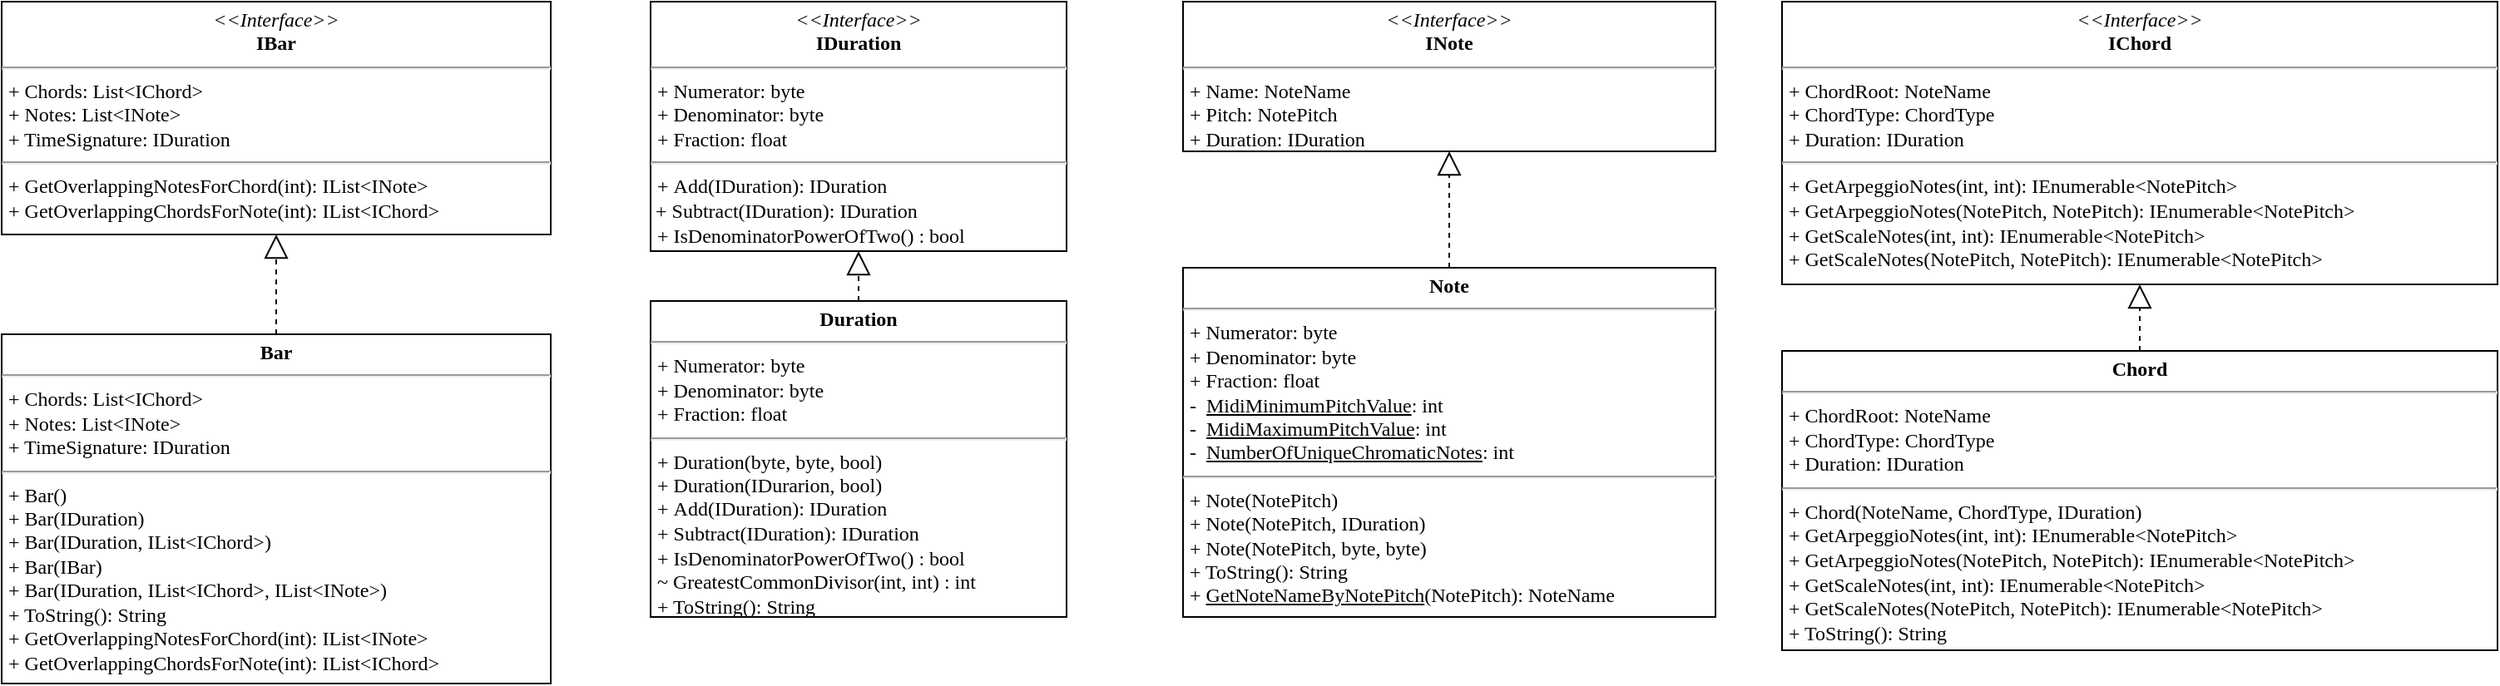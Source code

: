 <mxfile version="13.6.2" type="device" pages="5"><diagram id="C5RBs43oDa-KdzZeNtuy" name="MusicTheoryClasses"><mxGraphModel dx="1038" dy="607" grid="1" gridSize="10" guides="1" tooltips="1" connect="1" arrows="1" fold="1" page="1" pageScale="1" pageWidth="827" pageHeight="1169" math="0" shadow="0"><root><mxCell id="WIyWlLk6GJQsqaUBKTNV-0"/><mxCell id="WIyWlLk6GJQsqaUBKTNV-1" parent="WIyWlLk6GJQsqaUBKTNV-0"/><mxCell id="CiGkOUlpp4Z-2hrsVx-D-6" value="&lt;p style=&quot;margin: 4px 0px 0px ; text-align: center ; font-size: 12px&quot;&gt;&lt;b style=&quot;font-size: 12px&quot;&gt;Bar&lt;/b&gt;&lt;/p&gt;&lt;hr style=&quot;font-size: 12px&quot;&gt;&lt;p style=&quot;margin: 0px 0px 0px 4px&quot;&gt;+ Chords: List&amp;lt;IChord&amp;gt;&lt;/p&gt;&lt;p style=&quot;margin: 0px 0px 0px 4px&quot;&gt;+ Notes: List&amp;lt;INote&amp;gt;&lt;/p&gt;&lt;p style=&quot;margin: 0px 0px 0px 4px&quot;&gt;+ TimeSignature: IDuration&lt;br&gt;&lt;/p&gt;&lt;hr style=&quot;font-size: 12px&quot;&gt;&lt;p style=&quot;margin: 0px 0px 0px 4px ; font-size: 12px&quot;&gt;+ Bar()&lt;/p&gt;&lt;p style=&quot;margin: 0px 0px 0px 4px ; font-size: 12px&quot;&gt;+ Bar(IDuration)&lt;br&gt;&lt;/p&gt;&lt;p style=&quot;margin: 0px 0px 0px 4px ; font-size: 12px&quot;&gt;+ Bar(IDuration, IList&amp;lt;IChord&amp;gt;)&lt;br&gt;&lt;/p&gt;&lt;p style=&quot;margin: 0px 0px 0px 4px ; font-size: 12px&quot;&gt;+ Bar(IBar)&lt;br&gt;&lt;/p&gt;&lt;p style=&quot;margin: 0px 0px 0px 4px ; font-size: 12px&quot;&gt;+ Bar(IDuration, IList&amp;lt;IChord&amp;gt;, IList&amp;lt;INote&amp;gt;)&lt;br&gt;&lt;/p&gt;&lt;p style=&quot;margin: 0px 0px 0px 4px ; font-size: 12px&quot;&gt;+ ToString(): String&lt;br&gt;&lt;/p&gt;&lt;p style=&quot;margin: 0px 0px 0px 4px&quot;&gt;+&amp;nbsp;&lt;span style=&quot;line-height: 13.8px&quot;&gt;GetOverlappingNotesForChord&lt;/span&gt;(int): IList&amp;lt;INote&amp;gt;&lt;br&gt;&lt;/p&gt;&lt;p style=&quot;margin: 0px 0px 0px 4px&quot;&gt;+&amp;nbsp;&lt;span style=&quot;line-height: 13.8px&quot;&gt;GetOverlappingChordsForNote&lt;/span&gt;(int): IList&amp;lt;IChord&amp;gt;&lt;/p&gt;" style="verticalAlign=top;align=left;overflow=fill;fontSize=12;fontFamily=Verdana;html=1;" parent="WIyWlLk6GJQsqaUBKTNV-1" vertex="1"><mxGeometry x="50" y="220" width="330" height="210" as="geometry"/></mxCell><mxCell id="CiGkOUlpp4Z-2hrsVx-D-7" value="&lt;p style=&quot;margin: 4px 0px 0px ; text-align: center&quot;&gt;&lt;font style=&quot;font-size: 12px&quot;&gt;&lt;i&gt;&amp;lt;&amp;lt;Interface&amp;gt;&amp;gt;&lt;/i&gt;&lt;br&gt;&lt;b&gt;IBar&lt;/b&gt;&lt;/font&gt;&lt;/p&gt;&lt;hr&gt;&lt;p style=&quot;margin: 0px 0px 0px 4px&quot;&gt;&lt;font style=&quot;font-size: 12px&quot;&gt;+ Chords: List&amp;lt;IChord&amp;gt;&lt;/font&gt;&lt;/p&gt;&lt;p style=&quot;margin: 0px 0px 0px 4px&quot;&gt;&lt;font style=&quot;font-size: 12px&quot;&gt;+ Notes: List&amp;lt;INote&amp;gt;&lt;br&gt;&lt;/font&gt;&lt;/p&gt;&lt;p style=&quot;margin: 0px 0px 0px 4px&quot;&gt;&lt;font style=&quot;font-size: 12px&quot;&gt;+ TimeSignature: IDuration&lt;br&gt;&lt;/font&gt;&lt;/p&gt;&lt;hr&gt;&lt;p style=&quot;margin: 0px 0px 0px 4px&quot;&gt;&lt;font style=&quot;font-size: 12px&quot;&gt;+&amp;nbsp;&lt;span style=&quot;line-height: 115%&quot;&gt;GetOverlappingNotesForChord&lt;/span&gt;(int): IList&amp;lt;INote&amp;gt;&lt;br&gt;&lt;/font&gt;&lt;/p&gt;&lt;p style=&quot;margin: 0px 0px 0px 4px&quot;&gt;&lt;font style=&quot;font-size: 12px&quot;&gt;+&amp;nbsp;&lt;span style=&quot;line-height: 115%&quot;&gt;GetOverlappingChordsForNote&lt;/span&gt;(int): IList&amp;lt;IChord&amp;gt;&lt;/font&gt;&lt;br&gt;&lt;/p&gt;" style="verticalAlign=top;align=left;overflow=fill;fontSize=12;fontFamily=Verdana;html=1;" parent="WIyWlLk6GJQsqaUBKTNV-1" vertex="1"><mxGeometry x="50" y="20" width="330" height="140" as="geometry"/></mxCell><mxCell id="CiGkOUlpp4Z-2hrsVx-D-8" value="" style="endArrow=block;dashed=1;endFill=0;endSize=12;html=1;fontFamily=Verdana;fontSize=12;exitX=0.5;exitY=0;exitDx=0;exitDy=0;entryX=0.5;entryY=1;entryDx=0;entryDy=0;" parent="WIyWlLk6GJQsqaUBKTNV-1" source="CiGkOUlpp4Z-2hrsVx-D-6" target="CiGkOUlpp4Z-2hrsVx-D-7" edge="1"><mxGeometry width="160" relative="1" as="geometry"><mxPoint x="330" y="210" as="sourcePoint"/><mxPoint x="490" y="210" as="targetPoint"/></mxGeometry></mxCell><mxCell id="CiGkOUlpp4Z-2hrsVx-D-9" value="&lt;p style=&quot;margin: 4px 0px 0px ; text-align: center&quot;&gt;&lt;font style=&quot;font-size: 12px&quot;&gt;&lt;i&gt;&amp;lt;&amp;lt;&lt;/i&gt;&lt;i&gt;Interface&lt;/i&gt;&lt;i&gt;&amp;gt;&amp;gt;&lt;/i&gt;&lt;br&gt;&lt;b&gt;IDuration&lt;/b&gt;&lt;/font&gt;&lt;/p&gt;&lt;hr&gt;&lt;p style=&quot;margin: 0px 0px 0px 4px&quot;&gt;&lt;font style=&quot;font-size: 12px&quot;&gt;+ Numerator: byte&lt;/font&gt;&lt;/p&gt;&lt;p style=&quot;margin: 0px 0px 0px 4px&quot;&gt;&lt;font style=&quot;font-size: 12px&quot;&gt;+ Denominator: byte&lt;br&gt;&lt;/font&gt;&lt;/p&gt;&lt;p style=&quot;margin: 0px 0px 0px 4px&quot;&gt;&lt;font style=&quot;font-size: 12px&quot;&gt;+ Fraction: float&lt;br&gt;&lt;/font&gt;&lt;/p&gt;&lt;hr&gt;&lt;p style=&quot;margin: 0px 0px 0px 4px&quot;&gt;&lt;font style=&quot;font-size: 12px&quot;&gt;+&amp;nbsp;&lt;span style=&quot;line-height: 115%&quot;&gt;Add&lt;/span&gt;(IDuration): IDuration&lt;/font&gt;&lt;/p&gt;&amp;nbsp;+&amp;nbsp;&lt;span style=&quot;line-height: 13.8px&quot;&gt;Subtract&lt;/span&gt;(IDuration): IDuration&lt;p style=&quot;margin: 0px 0px 0px 4px&quot;&gt;&lt;span&gt;+ IsDenominatorPowerOfTwo() : bool&lt;/span&gt;&lt;/p&gt;" style="verticalAlign=top;align=left;overflow=fill;fontSize=12;fontFamily=Verdana;html=1;" parent="WIyWlLk6GJQsqaUBKTNV-1" vertex="1"><mxGeometry x="440" y="20" width="250" height="150" as="geometry"/></mxCell><mxCell id="CiGkOUlpp4Z-2hrsVx-D-10" value="&lt;p style=&quot;margin: 4px 0px 0px ; text-align: center ; font-size: 12px&quot;&gt;&lt;b style=&quot;font-size: 12px&quot;&gt;Duration&lt;/b&gt;&lt;/p&gt;&lt;hr style=&quot;font-size: 12px&quot;&gt;&lt;p style=&quot;margin: 0px 0px 0px 4px&quot;&gt;+ Numerator: byte&lt;/p&gt;&lt;p style=&quot;margin: 0px 0px 0px 4px&quot;&gt;+ Denominator: byte&lt;br&gt;&lt;/p&gt;&lt;p style=&quot;margin: 0px 0px 0px 4px&quot;&gt;+ Fraction: float&lt;/p&gt;&lt;hr style=&quot;font-size: 12px&quot;&gt;&lt;p style=&quot;margin: 0px 0px 0px 4px&quot;&gt;+ Duration(byte, byte, bool)&lt;/p&gt;&lt;p style=&quot;margin: 0px 0px 0px 4px&quot;&gt;+ Duration(IDurarion, bool)&lt;br&gt;&lt;/p&gt;&lt;p style=&quot;margin: 0px 0px 0px 4px&quot;&gt;+&amp;nbsp;&lt;span style=&quot;line-height: 13.8px&quot;&gt;Add&lt;/span&gt;(IDuration): IDuration&lt;/p&gt;&lt;p style=&quot;margin: 0px 0px 0px 4px&quot;&gt;+&amp;nbsp;&lt;span style=&quot;line-height: 13.8px&quot;&gt;Subtract&lt;/span&gt;(IDuration): IDuration&lt;/p&gt;&lt;p style=&quot;margin: 0px 0px 0px 4px&quot;&gt;+ IsDenominatorPowerOfTwo() : bool&lt;/p&gt;&lt;p style=&quot;margin: 0px 0px 0px 4px&quot;&gt;~ GreatestCommonDivisor(int, int) : int&lt;/p&gt;&lt;p style=&quot;margin: 0px 0px 0px 4px&quot;&gt;+ ToString(): String&lt;br&gt;&lt;/p&gt;" style="verticalAlign=top;align=left;overflow=fill;fontSize=12;fontFamily=Verdana;html=1;" parent="WIyWlLk6GJQsqaUBKTNV-1" vertex="1"><mxGeometry x="440" y="200" width="250" height="190" as="geometry"/></mxCell><mxCell id="CiGkOUlpp4Z-2hrsVx-D-11" value="" style="endArrow=block;dashed=1;endFill=0;endSize=12;html=1;fontFamily=Verdana;fontSize=12;entryX=0.5;entryY=1;entryDx=0;entryDy=0;" parent="WIyWlLk6GJQsqaUBKTNV-1" source="CiGkOUlpp4Z-2hrsVx-D-10" target="CiGkOUlpp4Z-2hrsVx-D-9" edge="1"><mxGeometry width="160" relative="1" as="geometry"><mxPoint x="225" y="230" as="sourcePoint"/><mxPoint x="225" y="170" as="targetPoint"/></mxGeometry></mxCell><mxCell id="CiGkOUlpp4Z-2hrsVx-D-13" value="&lt;p style=&quot;margin: 4px 0px 0px ; text-align: center&quot;&gt;&lt;font style=&quot;font-size: 12px&quot;&gt;&lt;i&gt;&amp;lt;&amp;lt;&lt;/i&gt;&lt;i&gt;Interface&lt;/i&gt;&lt;i&gt;&amp;gt;&amp;gt;&lt;/i&gt;&lt;br&gt;&lt;b&gt;INote&lt;/b&gt;&lt;/font&gt;&lt;/p&gt;&lt;hr&gt;&lt;p style=&quot;margin: 0px 0px 0px 4px&quot;&gt;&lt;font style=&quot;font-size: 12px&quot;&gt;+ Name: NoteName&lt;/font&gt;&lt;/p&gt;&lt;p style=&quot;margin: 0px 0px 0px 4px&quot;&gt;&lt;font style=&quot;font-size: 12px&quot;&gt;+ Pitch: NotePitch&lt;br&gt;&lt;/font&gt;&lt;/p&gt;&lt;p style=&quot;margin: 0px 0px 0px 4px&quot;&gt;&lt;font style=&quot;font-size: 12px&quot;&gt;+ Duration: IDuration&lt;br&gt;&lt;/font&gt;&lt;/p&gt;&lt;p style=&quot;margin: 0px 0px 0px 4px&quot;&gt;&lt;br&gt;&lt;/p&gt;" style="verticalAlign=top;align=left;overflow=fill;fontSize=12;fontFamily=Verdana;html=1;" parent="WIyWlLk6GJQsqaUBKTNV-1" vertex="1"><mxGeometry x="760" y="20" width="320" height="90" as="geometry"/></mxCell><mxCell id="CiGkOUlpp4Z-2hrsVx-D-14" value="&lt;p style=&quot;margin: 4px 0px 0px ; text-align: center ; font-size: 12px&quot;&gt;&lt;b style=&quot;font-size: 12px&quot;&gt;Note&lt;/b&gt;&lt;/p&gt;&lt;hr style=&quot;font-size: 12px&quot;&gt;&lt;p style=&quot;margin: 0px 0px 0px 4px&quot;&gt;+ Numerator: byte&lt;/p&gt;&lt;p style=&quot;margin: 0px 0px 0px 4px&quot;&gt;+ Denominator: byte&lt;br&gt;&lt;/p&gt;&lt;p style=&quot;margin: 0px 0px 0px 4px&quot;&gt;+ Fraction: float&lt;/p&gt;&lt;p style=&quot;margin: 0px 0px 0px 4px&quot;&gt;&lt;span&gt;-&amp;nbsp;&amp;nbsp;&lt;/span&gt;&lt;u&gt;MidiMinimumPitchValue&lt;/u&gt;&lt;span&gt;: int&lt;/span&gt;&lt;br&gt;&lt;/p&gt;&lt;p style=&quot;margin: 0px 0px 0px 4px&quot;&gt;-&amp;nbsp;&amp;nbsp;&lt;u&gt;MidiMaximumPitchValue&lt;/u&gt;: int&lt;br&gt;&lt;/p&gt;&lt;p style=&quot;margin: 0px 0px 0px 4px&quot;&gt;-&amp;nbsp;&amp;nbsp;&lt;u&gt;NumberOfUniqueChromaticNotes&lt;/u&gt;: int&lt;br&gt;&lt;/p&gt;&lt;hr style=&quot;font-size: 12px&quot;&gt;&lt;p style=&quot;margin: 0px 0px 0px 4px&quot;&gt;+ Note(NotePitch)&lt;br&gt;&lt;/p&gt;&lt;p style=&quot;margin: 0px 0px 0px 4px&quot;&gt;+ Note(NotePitch, IDuration)&lt;/p&gt;&lt;p style=&quot;margin: 0px 0px 0px 4px&quot;&gt;+ Note(NotePitch, byte, byte)&lt;br&gt;&lt;/p&gt;&lt;p style=&quot;margin: 0px 0px 0px 4px&quot;&gt;+ ToString(): String&lt;br&gt;&lt;/p&gt;&lt;p style=&quot;margin: 0px 0px 0px 4px&quot;&gt;+&amp;nbsp;&lt;span style=&quot;line-height: 13.8px&quot;&gt;&lt;u&gt;GetNoteNameByNotePitch&lt;/u&gt;&lt;/span&gt;(NotePitch): NoteName&lt;/p&gt;&lt;p style=&quot;margin: 0px 0px 0px 4px&quot;&gt;&lt;br&gt;&lt;/p&gt;" style="verticalAlign=top;align=left;overflow=fill;fontSize=12;fontFamily=Verdana;html=1;" parent="WIyWlLk6GJQsqaUBKTNV-1" vertex="1"><mxGeometry x="760" y="180" width="320" height="210" as="geometry"/></mxCell><mxCell id="CiGkOUlpp4Z-2hrsVx-D-15" value="" style="endArrow=block;dashed=1;endFill=0;endSize=12;html=1;fontFamily=Verdana;fontSize=12;entryX=0.5;entryY=1;entryDx=0;entryDy=0;" parent="WIyWlLk6GJQsqaUBKTNV-1" source="CiGkOUlpp4Z-2hrsVx-D-14" target="CiGkOUlpp4Z-2hrsVx-D-13" edge="1"><mxGeometry width="160" relative="1" as="geometry"><mxPoint x="545" y="230" as="sourcePoint"/><mxPoint x="545" y="170" as="targetPoint"/></mxGeometry></mxCell><mxCell id="CiGkOUlpp4Z-2hrsVx-D-16" value="&lt;p style=&quot;margin: 4px 0px 0px ; text-align: center&quot;&gt;&lt;font style=&quot;font-size: 12px&quot;&gt;&lt;i&gt;&amp;lt;&amp;lt;&lt;/i&gt;&lt;i&gt;Interface&lt;/i&gt;&lt;i&gt;&amp;gt;&amp;gt;&lt;/i&gt;&lt;br&gt;&lt;b&gt;IChord&lt;/b&gt;&lt;/font&gt;&lt;/p&gt;&lt;hr&gt;&lt;p style=&quot;margin: 0px 0px 0px 4px&quot;&gt;&lt;font style=&quot;font-size: 12px&quot;&gt;+ ChordRoot: NoteName&lt;/font&gt;&lt;/p&gt;&lt;p style=&quot;margin: 0px 0px 0px 4px&quot;&gt;&lt;font style=&quot;font-size: 12px&quot;&gt;+ ChordType: ChordType&lt;br&gt;&lt;/font&gt;&lt;/p&gt;&lt;p style=&quot;margin: 0px 0px 0px 4px&quot;&gt;&lt;font style=&quot;font-size: 12px&quot;&gt;+ Duration: IDuration&lt;/font&gt;&lt;/p&gt;&lt;hr&gt;&lt;p style=&quot;margin: 0px 0px 0px 4px&quot;&gt;+&amp;nbsp;&lt;span style=&quot;line-height: 13.8px&quot;&gt;GetArpeggioNotes&lt;/span&gt;(int, int): IEnumerable&amp;lt;NotePitch&amp;gt;&lt;/p&gt;&lt;p style=&quot;margin: 0px 0px 0px 4px&quot;&gt;+&amp;nbsp;&lt;span style=&quot;line-height: 13.8px&quot;&gt;GetArpeggioNotes&lt;/span&gt;(NotePitch, NotePitch): IEnumerable&amp;lt;NotePitch&amp;gt;&lt;br&gt;&lt;/p&gt;&lt;p style=&quot;margin: 0px 0px 0px 4px&quot;&gt;+&amp;nbsp;&lt;span style=&quot;line-height: 13.8px&quot;&gt;GetScaleNotes&lt;/span&gt;(int, int): IEnumerable&amp;lt;NotePitch&amp;gt;&lt;/p&gt;&lt;p style=&quot;margin: 0px 0px 0px 4px&quot;&gt;+ GetScaleNotes(NotePitch, NotePitch): IEnumerable&amp;lt;NotePitch&amp;gt;&lt;/p&gt;&lt;p style=&quot;margin: 0px 0px 0px 4px&quot;&gt;&lt;br&gt;&lt;/p&gt;" style="verticalAlign=top;align=left;overflow=fill;fontSize=12;fontFamily=Verdana;html=1;" parent="WIyWlLk6GJQsqaUBKTNV-1" vertex="1"><mxGeometry x="1120" y="20" width="430" height="170" as="geometry"/></mxCell><mxCell id="CiGkOUlpp4Z-2hrsVx-D-17" value="&lt;p style=&quot;margin: 4px 0px 0px ; text-align: center ; font-size: 12px&quot;&gt;&lt;b style=&quot;font-size: 12px&quot;&gt;Chord&lt;/b&gt;&lt;/p&gt;&lt;hr style=&quot;font-size: 12px&quot;&gt;&lt;p style=&quot;margin: 0px 0px 0px 4px&quot;&gt;+ ChordRoot: NoteName&lt;/p&gt;&lt;p style=&quot;margin: 0px 0px 0px 4px&quot;&gt;+ ChordType: ChordType&lt;br&gt;&lt;/p&gt;&lt;p style=&quot;margin: 0px 0px 0px 4px&quot;&gt;+ Duration: IDuration&lt;/p&gt;&lt;hr style=&quot;font-size: 12px&quot;&gt;&lt;p style=&quot;margin: 0px 0px 0px 4px&quot;&gt;+ Chord(NoteName, ChordType, IDuration)&lt;br&gt;&lt;/p&gt;&lt;p style=&quot;margin: 0px 0px 0px 4px&quot;&gt;+&amp;nbsp;&lt;span style=&quot;line-height: 13.8px&quot;&gt;GetArpeggioNotes&lt;/span&gt;(int, int): IEnumerable&amp;lt;NotePitch&amp;gt;&lt;/p&gt;&lt;p style=&quot;margin: 0px 0px 0px 4px&quot;&gt;+&amp;nbsp;&lt;span style=&quot;line-height: 13.8px&quot;&gt;GetArpeggioNotes&lt;/span&gt;(NotePitch, NotePitch): IEnumerable&amp;lt;NotePitch&amp;gt;&lt;br&gt;&lt;/p&gt;&lt;p style=&quot;margin: 0px 0px 0px 4px&quot;&gt;+&amp;nbsp;&lt;span style=&quot;line-height: 13.8px&quot;&gt;GetScaleNotes&lt;/span&gt;(int, int): IEnumerable&amp;lt;NotePitch&amp;gt;&lt;/p&gt;&lt;p style=&quot;margin: 0px 0px 0px 4px&quot;&gt;+ GetScaleNotes(NotePitch, NotePitch): IEnumerable&amp;lt;NotePitch&amp;gt;&lt;/p&gt;&lt;p style=&quot;margin: 0px 0px 0px 4px&quot;&gt;+ ToString(): String&lt;/p&gt;&lt;p style=&quot;margin: 0px 0px 0px 4px&quot;&gt;&lt;br&gt;&lt;/p&gt;" style="verticalAlign=top;align=left;overflow=fill;fontSize=12;fontFamily=Verdana;html=1;" parent="WIyWlLk6GJQsqaUBKTNV-1" vertex="1"><mxGeometry x="1120" y="230" width="430" height="180" as="geometry"/></mxCell><mxCell id="CiGkOUlpp4Z-2hrsVx-D-18" value="" style="endArrow=block;dashed=1;endFill=0;endSize=12;html=1;fontFamily=Verdana;fontSize=12;entryX=0.5;entryY=1;entryDx=0;entryDy=0;" parent="WIyWlLk6GJQsqaUBKTNV-1" source="CiGkOUlpp4Z-2hrsVx-D-17" target="CiGkOUlpp4Z-2hrsVx-D-16" edge="1"><mxGeometry width="160" relative="1" as="geometry"><mxPoint x="905" y="230" as="sourcePoint"/><mxPoint x="905" y="170" as="targetPoint"/></mxGeometry></mxCell></root></mxGraphModel></diagram><diagram id="tterGf_dDDUTr4XSFb6g" name="Composer"><mxGraphModel dx="1038" dy="607" grid="1" gridSize="10" guides="1" tooltips="1" connect="1" arrows="1" fold="1" page="1" pageScale="1" pageWidth="827" pageHeight="1169" math="0" shadow="0"><root><mxCell id="mTFWsCNthZcC8NsUwXif-0"/><mxCell id="mTFWsCNthZcC8NsUwXif-1" parent="mTFWsCNthZcC8NsUwXif-0"/><mxCell id="mBCGLzFwmryVDuAKBpuY-0" value="&lt;p style=&quot;margin: 4px 0px 0px ; text-align: center&quot;&gt;&lt;font style=&quot;font-size: 12px&quot;&gt;&lt;b&gt;&lt;i&gt;Composer&lt;/i&gt;&lt;/b&gt;&lt;/font&gt;&lt;/p&gt;&lt;hr&gt;&lt;p style=&quot;margin: 0px 0px 0px 4px&quot;&gt;-#&lt;u&gt;PossibleDurationFractions&lt;/u&gt;: float[]&amp;nbsp;&lt;/p&gt;&lt;p style=&quot;margin: 0px 0px 0px 4px&quot;&gt;&lt;font style=&quot;font-size: 12px&quot;&gt;~ ComposedMelody: IList&amp;lt;IBar&amp;gt;&lt;br&gt;&lt;/font&gt;&lt;/p&gt;&lt;p style=&quot;margin: 0px 0px 0px 4px&quot;&gt;~ ChordProgression&amp;nbsp;: IList&amp;lt;IBar&amp;gt;&lt;/p&gt;&lt;p style=&quot;margin: 0px 0px 0px 4px&quot;&gt;&lt;/p&gt;&lt;p style=&quot;margin: 0px 0px 0px 4px&quot;&gt;~ ComposedMelody: IList&amp;lt;IBar&amp;gt;&lt;/p&gt;&lt;p style=&quot;margin: 0px 0px 0px 4px&quot;&gt;~ DefaultDuration: IDuration&lt;/p&gt;&lt;p style=&quot;margin: 0px 0px 0px 4px&quot;&gt;~ DefaultDurationDenomniator: byte&lt;/p&gt;&lt;p style=&quot;margin: 0px 0px 0px 4px&quot;&gt;~&amp;nbsp;DefaultDurationFraction: float&amp;nbsp;&lt;/p&gt;&lt;p style=&quot;margin: 0px 0px 0px 4px&quot;&gt;~ DefaultNumOfNotesInBar: byte&lt;br&gt;&lt;/p&gt;&lt;p style=&quot;margin: 0px 0px 0px 4px&quot;&gt;&lt;font style=&quot;font-size: 12px&quot;&gt;~ LongestAllowedDurationDenominator: byte&lt;br&gt;&lt;/font&gt;&lt;/p&gt;&lt;p style=&quot;margin: 0px 0px 0px 4px&quot;&gt;&lt;font style=&quot;font-size: 12px&quot;&gt;~ LongestAllowedFraction: float&lt;br&gt;&lt;/font&gt;&lt;/p&gt;&lt;p style=&quot;margin: 0px 0px 0px 4px&quot;&gt;&lt;font style=&quot;font-size: 12px&quot;&gt;~ ShortestAllowedDurationDenominator: byte&lt;br&gt;&lt;/font&gt;&lt;/p&gt;&lt;p style=&quot;margin: 0px 0px 0px 4px&quot;&gt;&lt;font style=&quot;font-size: 12px&quot;&gt;~ ShortestAllowedFraction: float&lt;/font&gt;&lt;/p&gt;&lt;p style=&quot;margin: 0px 0px 0px 4px&quot;&gt;&lt;font style=&quot;font-size: 12px&quot;&gt;~&amp;nbsp;MinOctave: byte&amp;nbsp;&lt;/font&gt;&lt;/p&gt;&lt;p style=&quot;margin: 0px 0px 0px 4px&quot;&gt;&lt;font style=&quot;font-size: 12px&quot;&gt;~&amp;nbsp;MaxOctave: byte&amp;nbsp;&lt;br&gt;&lt;/font&gt;&lt;/p&gt;&lt;p style=&quot;margin: 0px 0px 0px 4px&quot;&gt;&lt;font style=&quot;font-size: 12px&quot;&gt;~&amp;nbsp;MinPitch: NotePitch&lt;br&gt;&lt;/font&gt;&lt;/p&gt;&lt;p style=&quot;margin: 0px 0px 0px 4px&quot;&gt;&lt;font style=&quot;font-size: 12px&quot;&gt;~&amp;nbsp;MaxPitch: NotePitch&lt;br&gt;&lt;/font&gt;&lt;/p&gt;&lt;hr&gt;&lt;p style=&quot;margin: 0px 0px 0px 4px&quot;&gt;&lt;font style=&quot;font-size: 12px&quot;&gt;-#&amp;nbsp;&lt;i&gt;&lt;span style=&quot;line-height: 115%&quot;&gt;GenerateMelody&lt;/span&gt;(): IEnumerable&amp;lt;IList&amp;lt;IBar&amp;gt;&amp;gt;&lt;/i&gt;&lt;/font&gt;&lt;/p&gt;&amp;nbsp;~&amp;nbsp;&amp;nbsp;&lt;span style=&quot;line-height: 13.8px&quot;&gt;Compose&lt;/span&gt;(IList&amp;lt;IBar&amp;gt;, IList&amp;lt;IBar&amp;gt;, OverallNoteDurationFeel , &lt;br&gt;&amp;nbsp; &amp;nbsp; &amp;nbsp; &amp;nbsp; &amp;nbsp; &amp;nbsp; &amp;nbsp; &amp;nbsp; &amp;nbsp; &amp;nbsp; NotePitch, NotePitch, object[]): IEnumerable&amp;lt;IList&amp;lt;IBar&amp;gt;&amp;gt;&lt;p style=&quot;margin: 0px 0px 0px 4px&quot;&gt;&lt;span&gt;-# InitializeCompositionParams&lt;/span&gt;(IList&amp;lt;IBar&amp;gt;, IList&amp;lt;IBar&amp;gt;,&lt;/p&gt;&lt;p style=&quot;margin: 0px 0px 0px 4px&quot;&gt;&amp;nbsp; &amp;nbsp; &amp;nbsp; &amp;nbsp; &amp;nbsp; &amp;nbsp; &amp;nbsp; &amp;nbsp; &amp;nbsp; &amp;nbsp; &amp;nbsp; &amp;nbsp; &amp;nbsp; &amp;nbsp; &amp;nbsp; &amp;nbsp; &amp;nbsp; &amp;nbsp; &amp;nbsp; &amp;nbsp; &amp;nbsp; &amp;nbsp; &amp;nbsp; &amp;nbsp;OverallNoteDurationFeel,&amp;nbsp;&lt;br&gt;&amp;nbsp; &amp;nbsp; &amp;nbsp; &amp;nbsp; &amp;nbsp; &amp;nbsp; &amp;nbsp; &amp;nbsp; &amp;nbsp; &amp;nbsp; &amp;nbsp; &amp;nbsp; &amp;nbsp; &amp;nbsp; &amp;nbsp; &amp;nbsp; &amp;nbsp; &amp;nbsp; &amp;nbsp; &amp;nbsp; &amp;nbsp; &amp;nbsp; &amp;nbsp; &amp;nbsp;NotePitch, NotePitch, object[]):&lt;span&gt;&amp;nbsp;void&lt;/span&gt;&lt;/p&gt;&lt;p style=&quot;margin: 0px 0px 0px 4px&quot;&gt;&lt;span&gt;-# NoteSequenceInitializer(&lt;/span&gt;&lt;span&gt;IEnumerable&amp;lt;IBar&amp;gt;,&amp;nbsp;&lt;/span&gt;&lt;span&gt;NoteSequenceMode,&lt;/span&gt;&lt;/p&gt;&lt;p style=&quot;margin: 0px 0px 0px 4px&quot;&gt;&amp;nbsp; &amp;nbsp; &amp;nbsp; &amp;nbsp; &amp;nbsp; &amp;nbsp; &amp;nbsp; &amp;nbsp; &amp;nbsp; &amp;nbsp; &amp;nbsp; &amp;nbsp; &amp;nbsp; &amp;nbsp; &amp;nbsp; &amp;nbsp; &amp;nbsp; &amp;nbsp; &amp;nbsp; &amp;nbsp; ChordNoteMappingSource,&amp;nbsp;&lt;span&gt;bool )&lt;/span&gt;&lt;span&gt;: void&lt;/span&gt;&lt;/p&gt;&lt;p style=&quot;margin: 0px 0px 0px 4px&quot;&gt;&lt;span&gt;-&amp;nbsp; &amp;nbsp;GenerateDurations(float. float?): IDuration[]&lt;/span&gt;&lt;/p&gt;&amp;nbsp;-# ArpeggiatorInitializer(IEnumerable&amp;lt;IBar&amp;gt;,NoteSequenceMode): void&lt;br&gt;&amp;nbsp;-# ArpeggiatorInitializerAscending(IEnumerable&amp;lt;IBar&amp;gt;): void&lt;br&gt;&amp;nbsp;-# ArpeggiatorInitializerDescending(IEnumerable&amp;lt;IBar&amp;gt;): void&lt;br&gt;&amp;nbsp;-# ArpeggiatorInitializerChordZigzag(IEnumerable&amp;lt;IBar&amp;gt;): void&lt;br&gt;&amp;nbsp;-# ArpeggiatorInitializerBarZigzag(IEnumerable&amp;lt;IBar&amp;gt;): void&lt;br&gt;&amp;nbsp;-# ScaleratorInitializer(IEnumerable&amp;lt;IBar&amp;gt;, NoteSequenceMode): void&lt;br&gt;&amp;nbsp;-# ScaleratorInitializerAscending(IEnumerable&amp;lt;IBar&amp;gt;): void&lt;br&gt;&amp;nbsp;-# ScaleratorInitializerDescending(IEnumerable&amp;lt;IBar&amp;gt;): void&lt;br&gt;&lt;p style=&quot;margin: 0px 0px 0px 4px&quot;&gt;-# ScaleratorInitializerChordZigzag(IEnumerable&amp;lt;IBar&amp;gt;): void&lt;br&gt;-# ScaleratorInitializerBarZigzag(IEnumerable&amp;lt;IBar&amp;gt;, NoteSequenceMode): void&lt;br&gt;-# ScaleArpeggioeMixInitializer(IEnumerable&amp;lt;IBar&amp;gt;, NoteSequenceMode): void&lt;br&gt;-# ChangePitchForARandomNote(IBar, ChordNoteMappingSource, byte): bool&lt;span&gt;&lt;br&gt;&lt;/span&gt;&lt;/p&gt;&lt;p style=&quot;margin: 0px 0px 0px 4px&quot;&gt;-# NoteDurationSplit(IBar, DurationSplitRatio): bool&lt;br&gt;&lt;/p&gt;&lt;p style=&quot;margin: 0px 0px 0px 4px&quot;&gt;-# PermutateNotes(IBar, IEnumerable&amp;lt;IChord&amp;gt;, Permutation): void&lt;br&gt;&lt;/p&gt;&lt;p style=&quot;margin: 0px 0px 0px 4px&quot;&gt;-# ToggleAHoldNote(IEnumerable&amp;lt;IBar&amp;gt;, int?): bool&lt;/p&gt;&lt;p style=&quot;margin: 0px 0px 0px 4px&quot;&gt;-# SyncopizeANote(IList&amp;lt;IBar&amp;gt;, int?): bool&lt;br&gt;&lt;/p&gt;&lt;p style=&quot;margin: 0px 0px 0px 4px&quot;&gt;-# NoteDurationSplit(IBar, DurationSplitRatio): bool&lt;br&gt;&lt;/p&gt;&lt;p style=&quot;margin: 0px 0px 0px 4px&quot;&gt;-# PermutateNotes(IBar, IEnumerable&amp;lt;IChord&amp;gt;, Permutation): void&lt;br&gt;&lt;/p&gt;&lt;p style=&quot;margin: 0px 0px 0px 4px&quot;&gt;-# ToggleAHoldNote(IEnumerable&amp;lt;IBar&amp;gt;, int?): bool&lt;/p&gt;" style="verticalAlign=top;align=left;overflow=fill;fontSize=12;fontFamily=Verdana;html=1;" parent="mTFWsCNthZcC8NsUwXif-1" vertex="1"><mxGeometry x="90" y="40" width="500" height="670" as="geometry"/></mxCell><mxCell id="mBCGLzFwmryVDuAKBpuY-1" value="&lt;p style=&quot;margin: 4px 0px 0px ; text-align: center ; font-size: 12px&quot;&gt;&lt;b style=&quot;font-size: 12px&quot;&gt;Duration&lt;/b&gt;&lt;/p&gt;&lt;hr style=&quot;font-size: 12px&quot;&gt;&lt;p style=&quot;margin: 0px 0px 0px 4px&quot;&gt;+ Numerator: byte&lt;/p&gt;&lt;p style=&quot;margin: 0px 0px 0px 4px&quot;&gt;+ Denominator: byte&lt;br&gt;&lt;/p&gt;&lt;p style=&quot;margin: 0px 0px 0px 4px&quot;&gt;+ Fraction: float&lt;/p&gt;&lt;hr style=&quot;font-size: 12px&quot;&gt;&lt;p style=&quot;margin: 0px 0px 0px 4px&quot;&gt;+ Duration(byte, byte, bool)&lt;/p&gt;&lt;p style=&quot;margin: 0px 0px 0px 4px&quot;&gt;+ Duration(IDurarion, bool)&lt;br&gt;&lt;/p&gt;&lt;p style=&quot;margin: 0px 0px 0px 4px&quot;&gt;+&amp;nbsp;&lt;span style=&quot;line-height: 13.8px&quot;&gt;Add&lt;/span&gt;(IDuration): IDuration&lt;/p&gt;&lt;p style=&quot;margin: 0px 0px 0px 4px&quot;&gt;+&amp;nbsp;&lt;span style=&quot;line-height: 13.8px&quot;&gt;Subtract&lt;/span&gt;(IDuration): IDuration&lt;/p&gt;&lt;p style=&quot;margin: 0px 0px 0px 4px&quot;&gt;+ IsDenominatorPowerOfTwo() : bool&lt;/p&gt;&lt;p style=&quot;margin: 0px 0px 0px 4px&quot;&gt;~ GreatestCommonDivisor(int, int) : int&lt;/p&gt;&lt;p style=&quot;margin: 0px 0px 0px 4px&quot;&gt;+ ToString(): String&lt;br&gt;&lt;/p&gt;" style="verticalAlign=top;align=left;overflow=fill;fontSize=12;fontFamily=Verdana;html=1;" parent="mTFWsCNthZcC8NsUwXif-1" vertex="1"><mxGeometry x="350" y="1190" width="250" height="140" as="geometry"/></mxCell><mxCell id="mBCGLzFwmryVDuAKBpuY-2" value="" style="endArrow=block;endFill=0;endSize=12;html=1;fontFamily=Verdana;fontSize=12;" parent="mTFWsCNthZcC8NsUwXif-1" source="mBCGLzFwmryVDuAKBpuY-1" edge="1"><mxGeometry width="160" relative="1" as="geometry"><mxPoint x="85" y="410" as="sourcePoint"/><mxPoint x="480" y="1150" as="targetPoint"/></mxGeometry></mxCell><mxCell id="eN-axu7IZ0Jx4KsTyV55-0" value="&lt;p style=&quot;margin: 4px 0px 0px ; text-align: center&quot;&gt;&lt;font style=&quot;font-size: 12px&quot;&gt;&lt;b&gt;&lt;i&gt;Composer&lt;/i&gt;&lt;/b&gt;&lt;/font&gt;&lt;/p&gt;&lt;hr&gt;&lt;p style=&quot;margin: 0px 0px 0px 4px&quot;&gt;&lt;span&gt;-#&amp;nbsp;&lt;/span&gt;&lt;i&gt;&lt;span style=&quot;line-height: 13.8px&quot;&gt;GenerateMelody&lt;/span&gt;()&lt;/i&gt;&lt;br&gt;&lt;/p&gt;&lt;p style=&quot;margin: 0px 0px 0px 4px&quot;&gt;&lt;br&gt;&lt;/p&gt;" style="verticalAlign=top;align=left;overflow=fill;fontSize=12;fontFamily=Verdana;html=1;" vertex="1" parent="mTFWsCNthZcC8NsUwXif-1"><mxGeometry x="670" y="240" width="140" height="60" as="geometry"/></mxCell><mxCell id="eN-axu7IZ0Jx4KsTyV55-1" value="&lt;p style=&quot;margin: 4px 0px 0px ; text-align: center&quot;&gt;&lt;font style=&quot;font-size: 12px&quot;&gt;&lt;b&gt;GeneticAlgorithmComposer&lt;/b&gt;&lt;/font&gt;&lt;/p&gt;&lt;hr&gt;&lt;p style=&quot;margin: 0px 0px 0px 4px&quot;&gt;&lt;span&gt;-#&amp;nbsp;&lt;/span&gt;&lt;span style=&quot;line-height: 13.8px&quot;&gt;GenerateMelody&lt;/span&gt;()&lt;br&gt;&lt;/p&gt;&lt;p style=&quot;margin: 0px 0px 0px 4px&quot;&gt;&lt;br&gt;&lt;/p&gt;" style="verticalAlign=top;align=left;overflow=fill;fontSize=12;fontFamily=Verdana;html=1;" vertex="1" parent="mTFWsCNthZcC8NsUwXif-1"><mxGeometry x="640" y="360" width="200" height="60" as="geometry"/></mxCell><mxCell id="eN-axu7IZ0Jx4KsTyV55-2" value="" style="endArrow=block;html=1;entryX=0.5;entryY=1;entryDx=0;entryDy=0;exitX=0.5;exitY=0;exitDx=0;exitDy=0;endFill=0;strokeWidth=1;targetPerimeterSpacing=7;sourcePerimeterSpacing=7;endSize=13;" edge="1" parent="mTFWsCNthZcC8NsUwXif-1" source="eN-axu7IZ0Jx4KsTyV55-1" target="eN-axu7IZ0Jx4KsTyV55-0"><mxGeometry width="50" height="50" relative="1" as="geometry"><mxPoint x="620" y="330" as="sourcePoint"/><mxPoint x="670" y="280" as="targetPoint"/></mxGeometry></mxCell><mxCell id="W6EmvCLp-Fjjgb7kgCZ9-0" value="&lt;p style=&quot;margin: 4px 0px 0px ; text-align: center&quot;&gt;&lt;b&gt;CompositorFactory&lt;/b&gt;&lt;br&gt;&lt;/p&gt;&lt;hr&gt;&lt;p style=&quot;margin: 0px 0px 0px 4px&quot;&gt;~ &lt;u&gt;CreateCompositor&lt;/u&gt;(CompositionStrategy) :&amp;nbsp;Composer&lt;br&gt;&lt;/p&gt;" style="verticalAlign=top;align=left;overflow=fill;fontSize=12;fontFamily=Verdana;html=1;" vertex="1" parent="mTFWsCNthZcC8NsUwXif-1"><mxGeometry x="90" y="770" width="350" height="60" as="geometry"/></mxCell><mxCell id="aB6GUXn51v5SaahaijOT-0" value="&lt;p style=&quot;margin: 0px ; margin-top: 4px ; text-align: center&quot;&gt;&lt;font&gt;&lt;i style=&quot;font-size: 12px&quot;&gt;&amp;lt;&amp;lt;Enumeration&amp;gt;&amp;gt;&lt;/i&gt;&lt;br&gt;&lt;b&gt;CompositionStrategy&lt;/b&gt;&lt;br&gt;&lt;/font&gt;&lt;/p&gt;" style="verticalAlign=top;align=left;overflow=fill;fontSize=12;fontFamily=Helvetica;html=1;" vertex="1" parent="mTFWsCNthZcC8NsUwXif-1"><mxGeometry x="580" y="770" width="130" height="40" as="geometry"/></mxCell><mxCell id="aB6GUXn51v5SaahaijOT-1" value="&lt;p style=&quot;margin: 4px 0px 0px ; text-align: center&quot;&gt;&lt;b&gt;CompositorExtensions&lt;/b&gt;&lt;br&gt;&lt;/p&gt;&lt;hr&gt;&lt;p style=&quot;margin: 0px 0px 0px 4px&quot;&gt;+ &lt;u&gt;Shuffle&amp;lt;T&amp;gt;&lt;/u&gt;(this IList&amp;lt;T&amp;gt;)&amp;nbsp;:&amp;nbsp;IList&amp;lt;T&amp;gt;&lt;br&gt;&lt;/p&gt;&lt;p style=&quot;margin: 0px 0px 0px 4px&quot;&gt;+&amp;nbsp;&lt;u&gt;Sort&amp;lt;T&amp;gt;&lt;/u&gt;(this IList&amp;lt;T&amp;gt;, SortOrder)&amp;nbsp;:&amp;nbsp;IList&amp;lt;INote&amp;gt;&lt;br&gt;&lt;/p&gt;" style="verticalAlign=top;align=left;overflow=fill;fontSize=12;fontFamily=Verdana;html=1;" vertex="1" parent="mTFWsCNthZcC8NsUwXif-1"><mxGeometry x="90" y="900" width="330" height="70" as="geometry"/></mxCell></root></mxGraphModel></diagram><diagram id="1wp-c8XFSkvXyYe8N1DW" name="Notes"><mxGraphModel dx="1038" dy="607" grid="1" gridSize="10" guides="1" tooltips="1" connect="1" arrows="1" fold="1" page="1" pageScale="1" pageWidth="827" pageHeight="1169" math="0" shadow="0"><root><mxCell id="E3sXoWhO7z0aJu0Or1Rq-0"/><mxCell id="E3sXoWhO7z0aJu0Or1Rq-1" parent="E3sXoWhO7z0aJu0Or1Rq-0"/><mxCell id="KXXzDyqbrRU2sB4P1dqX-0" value="&lt;p style=&quot;margin: 4px 0px 0px ; text-align: center&quot;&gt;&lt;font style=&quot;font-size: 12px&quot;&gt;&lt;i&gt;&amp;lt;&amp;lt;&lt;/i&gt;&lt;i&gt;Interface&lt;/i&gt;&lt;i&gt;&amp;gt;&amp;gt;&lt;/i&gt;&lt;br&gt;&lt;b&gt;INote&lt;/b&gt;&lt;/font&gt;&lt;/p&gt;&lt;hr&gt;&lt;p style=&quot;margin: 0px 0px 0px 4px&quot;&gt;&lt;font style=&quot;font-size: 12px&quot;&gt;+ Name: NoteName&lt;/font&gt;&lt;/p&gt;&lt;p style=&quot;margin: 0px 0px 0px 4px&quot;&gt;&lt;font style=&quot;font-size: 12px&quot;&gt;+ Pitch: NotePitch&lt;br&gt;&lt;/font&gt;&lt;/p&gt;&lt;p style=&quot;margin: 0px 0px 0px 4px&quot;&gt;&lt;font style=&quot;font-size: 12px&quot;&gt;+ Duration: IDuration&lt;br&gt;&lt;/font&gt;&lt;/p&gt;&lt;p style=&quot;margin: 0px 0px 0px 4px&quot;&gt;&lt;br&gt;&lt;/p&gt;" style="verticalAlign=top;align=left;overflow=fill;fontSize=12;fontFamily=Verdana;html=1;" parent="E3sXoWhO7z0aJu0Or1Rq-1" vertex="1"><mxGeometry x="179" y="130" width="150" height="90" as="geometry"/></mxCell><mxCell id="KXXzDyqbrRU2sB4P1dqX-1" value="&lt;p style=&quot;margin: 4px 0px 0px ; text-align: center ; font-size: 12px&quot;&gt;&lt;b style=&quot;font-size: 12px&quot;&gt;Note&lt;/b&gt;&lt;/p&gt;&lt;hr style=&quot;font-size: 12px&quot;&gt;&lt;p style=&quot;margin: 0px 0px 0px 4px&quot;&gt;+ Numerator: byte&lt;/p&gt;&lt;p style=&quot;margin: 0px 0px 0px 4px&quot;&gt;+ Denominator: byte&lt;br&gt;&lt;/p&gt;&lt;p style=&quot;margin: 0px 0px 0px 4px&quot;&gt;+ Fraction: float&lt;/p&gt;&lt;p style=&quot;margin: 0px 0px 0px 4px&quot;&gt;&lt;span&gt;-&amp;nbsp;&amp;nbsp;&lt;/span&gt;&lt;u&gt;MidiMinimumPitchValue&lt;/u&gt;&lt;span&gt;: int&lt;/span&gt;&lt;br&gt;&lt;/p&gt;&lt;p style=&quot;margin: 0px 0px 0px 4px&quot;&gt;-&amp;nbsp;&amp;nbsp;&lt;u&gt;MidiMaximumPitchValue&lt;/u&gt;: int&lt;br&gt;&lt;/p&gt;&lt;p style=&quot;margin: 0px 0px 0px 4px&quot;&gt;-&amp;nbsp;&amp;nbsp;&lt;u&gt;NumberOfUniqueChromaticNotes&lt;/u&gt;: int&lt;br&gt;&lt;/p&gt;&lt;hr style=&quot;font-size: 12px&quot;&gt;&lt;p style=&quot;margin: 0px 0px 0px 4px&quot;&gt;+ Note(NotePitch)&lt;br&gt;&lt;/p&gt;&lt;p style=&quot;margin: 0px 0px 0px 4px&quot;&gt;+ Note(NotePitch, IDuration)&lt;/p&gt;&lt;p style=&quot;margin: 0px 0px 0px 4px&quot;&gt;+ Note(NotePitch, byte, byte)&lt;br&gt;&lt;/p&gt;&lt;p style=&quot;margin: 0px 0px 0px 4px&quot;&gt;+ ToString(): String&lt;br&gt;&lt;/p&gt;&lt;p style=&quot;margin: 0px 0px 0px 4px&quot;&gt;+&amp;nbsp;&lt;span style=&quot;line-height: 13.8px&quot;&gt;&lt;u&gt;GetNoteNameByNotePitch&lt;/u&gt;&lt;/span&gt;(NotePitch): NoteName&lt;/p&gt;&lt;p style=&quot;margin: 0px 0px 0px 4px&quot;&gt;&lt;br&gt;&lt;/p&gt;" style="verticalAlign=top;align=left;overflow=fill;fontSize=12;fontFamily=Verdana;html=1;" parent="E3sXoWhO7z0aJu0Or1Rq-1" vertex="1"><mxGeometry x="20" y="240" width="320" height="210" as="geometry"/></mxCell><mxCell id="KXXzDyqbrRU2sB4P1dqX-2" value="" style="endArrow=block;dashed=1;endFill=0;endSize=12;html=1;fontFamily=Verdana;fontSize=12;entryX=0.5;entryY=1;entryDx=0;entryDy=0;" parent="E3sXoWhO7z0aJu0Or1Rq-1" source="KXXzDyqbrRU2sB4P1dqX-1" target="KXXzDyqbrRU2sB4P1dqX-0" edge="1"><mxGeometry width="160" relative="1" as="geometry"><mxPoint x="-145" y="270" as="sourcePoint"/><mxPoint x="-145" y="210" as="targetPoint"/></mxGeometry></mxCell><mxCell id="p-Wjr5_XA5UywI249pUZ-0" value="&lt;p style=&quot;margin: 0px ; margin-top: 4px ; text-align: center&quot;&gt;&lt;font style=&quot;font-size: 12px&quot;&gt;&lt;i&gt;&amp;lt;&amp;lt;Enumeration&amp;gt;&amp;gt;&lt;/i&gt;&lt;br&gt;&lt;b&gt;NoteName&lt;/b&gt;&lt;/font&gt;&lt;/p&gt;" style="verticalAlign=top;align=left;overflow=fill;fontSize=12;fontFamily=Helvetica;html=1;" parent="E3sXoWhO7z0aJu0Or1Rq-1" vertex="1"><mxGeometry x="510" y="120" width="110" height="40" as="geometry"/></mxCell><mxCell id="p-Wjr5_XA5UywI249pUZ-1" value="&lt;p style=&quot;margin: 0px ; margin-top: 4px ; text-align: center&quot;&gt;&lt;font style=&quot;font-size: 12px&quot;&gt;&lt;i&gt;&amp;lt;&amp;lt;Enumeration&amp;gt;&amp;gt;&lt;/i&gt;&lt;br&gt;&lt;b&gt;NotePitch&lt;/b&gt;&lt;/font&gt;&lt;/p&gt;" style="verticalAlign=top;align=left;overflow=fill;fontSize=12;fontFamily=Helvetica;html=1;" parent="E3sXoWhO7z0aJu0Or1Rq-1" vertex="1"><mxGeometry x="510" y="170" width="110" height="40" as="geometry"/></mxCell><mxCell id="p-Wjr5_XA5UywI249pUZ-2" value="" style="endArrow=open;endFill=1;endSize=12;html=1;fontFamily=Verdana;fontSize=12;edgeStyle=orthogonalEdgeStyle;exitX=0.997;exitY=0.598;exitDx=0;exitDy=0;exitPerimeter=0;" parent="E3sXoWhO7z0aJu0Or1Rq-1" source="KXXzDyqbrRU2sB4P1dqX-0" target="p-Wjr5_XA5UywI249pUZ-0" edge="1"><mxGeometry width="160" relative="1" as="geometry"><mxPoint x="360" y="160" as="sourcePoint"/><mxPoint x="420" y="90" as="targetPoint"/><Array as="points"><mxPoint x="400" y="184"/><mxPoint x="400" y="140"/></Array></mxGeometry></mxCell><mxCell id="p-Wjr5_XA5UywI249pUZ-3" value="Has a" style="edgeLabel;html=1;align=center;verticalAlign=middle;resizable=0;points=[];fontSize=12;fontFamily=Verdana;" parent="p-Wjr5_XA5UywI249pUZ-2" vertex="1" connectable="0"><mxGeometry x="-0.502" y="-3" relative="1" as="geometry"><mxPoint x="75.45" y="-56.8" as="offset"/></mxGeometry></mxCell><mxCell id="p-Wjr5_XA5UywI249pUZ-8" value="" style="endArrow=open;endFill=1;endSize=12;html=1;fontFamily=Verdana;fontSize=12;edgeStyle=orthogonalEdgeStyle;exitX=1;exitY=0.75;exitDx=0;exitDy=0;" parent="E3sXoWhO7z0aJu0Or1Rq-1" source="KXXzDyqbrRU2sB4P1dqX-0" target="p-Wjr5_XA5UywI249pUZ-1" edge="1"><mxGeometry width="160" relative="1" as="geometry"><mxPoint x="338.55" y="193.82" as="sourcePoint"/><mxPoint x="550" y="170" as="targetPoint"/><Array as="points"><mxPoint x="329" y="194"/></Array></mxGeometry></mxCell><mxCell id="p-Wjr5_XA5UywI249pUZ-9" value="Has a" style="edgeLabel;html=1;align=center;verticalAlign=middle;resizable=0;points=[];fontSize=12;fontFamily=Verdana;" parent="p-Wjr5_XA5UywI249pUZ-8" vertex="1" connectable="0"><mxGeometry x="-0.502" y="-3" relative="1" as="geometry"><mxPoint x="88.5" y="-17" as="offset"/></mxGeometry></mxCell><mxCell id="AmmbdAOVBIAwxmP8-Be6-0" value="&lt;p style=&quot;margin: 4px 0px 0px ; text-align: center&quot;&gt;&lt;font style=&quot;font-size: 12px&quot;&gt;&lt;i&gt;&amp;lt;&amp;lt;&lt;/i&gt;&lt;i&gt;Interface&lt;/i&gt;&lt;i&gt;&amp;gt;&amp;gt;&lt;/i&gt;&lt;br&gt;&lt;b&gt;IDuration&lt;/b&gt;&lt;/font&gt;&lt;/p&gt;" style="verticalAlign=top;align=left;overflow=fill;fontSize=12;fontFamily=Verdana;html=1;" parent="E3sXoWhO7z0aJu0Or1Rq-1" vertex="1"><mxGeometry x="510" y="230" width="110" height="40" as="geometry"/></mxCell><mxCell id="AmmbdAOVBIAwxmP8-Be6-3" value="" style="endArrow=open;endFill=1;endSize=12;html=1;fontFamily=Verdana;fontSize=12;edgeStyle=orthogonalEdgeStyle;entryX=0;entryY=0.5;entryDx=0;entryDy=0;" parent="E3sXoWhO7z0aJu0Or1Rq-1" source="KXXzDyqbrRU2sB4P1dqX-0" target="AmmbdAOVBIAwxmP8-Be6-0" edge="1"><mxGeometry width="160" relative="1" as="geometry"><mxPoint x="339" y="207.5" as="sourcePoint"/><mxPoint x="520" y="204" as="targetPoint"/><Array as="points"><mxPoint x="400" y="210"/><mxPoint x="400" y="250"/></Array></mxGeometry></mxCell><mxCell id="AmmbdAOVBIAwxmP8-Be6-4" value="Has a" style="edgeLabel;html=1;align=center;verticalAlign=middle;resizable=0;points=[];fontSize=12;fontFamily=Verdana;" parent="AmmbdAOVBIAwxmP8-Be6-3" vertex="1" connectable="0"><mxGeometry x="-0.502" y="-3" relative="1" as="geometry"><mxPoint x="76" y="27" as="offset"/></mxGeometry></mxCell></root></mxGraphModel></diagram><diagram id="v5L6-aLNZn_C_aHVdM5N" name="Enums"><mxGraphModel dx="1038" dy="607" grid="1" gridSize="10" guides="1" tooltips="1" connect="1" arrows="1" fold="1" page="1" pageScale="1" pageWidth="827" pageHeight="1169" math="0" shadow="0"><root><mxCell id="qL0ih6B1s0vnWQQXvT-F-0"/><mxCell id="qL0ih6B1s0vnWQQXvT-F-1" parent="qL0ih6B1s0vnWQQXvT-F-0"/><mxCell id="-_Y8sToHAWC9xGr0sfbS-0" value="&lt;p style=&quot;margin: 0px ; margin-top: 4px ; text-align: center&quot;&gt;&lt;font style=&quot;font-size: 12px&quot;&gt;&lt;i&gt;&amp;lt;&amp;lt;Enumeration&amp;gt;&amp;gt;&lt;/i&gt;&lt;br&gt;&lt;b&gt;PitchInterval&lt;/b&gt;&lt;/font&gt;&lt;/p&gt;&lt;hr size=&quot;1&quot;&gt;&lt;p style=&quot;margin: 0px ; margin-left: 4px&quot;&gt;&lt;font style=&quot;font-size: 12px&quot;&gt;Unision&lt;/font&gt;&lt;/p&gt;&lt;p style=&quot;margin: 0px ; margin-left: 4px&quot;&gt;&lt;font style=&quot;font-size: 12px&quot;&gt;MinorSecond .&lt;/font&gt;&lt;/p&gt;&lt;p style=&quot;margin: 0px ; margin-left: 4px&quot;&gt;&lt;font style=&quot;font-size: 12px&quot;&gt;&lt;span style=&quot;color: rgb(36 , 41 , 46) ; font-family: , &amp;#34;blinkmacsystemfont&amp;#34; , &amp;#34;segoe ui&amp;#34; , &amp;#34;helvetica&amp;#34; , &amp;#34;arial&amp;#34; , sans-serif , &amp;#34;apple color emoji&amp;#34; , &amp;#34;segoe ui emoji&amp;#34; ; background-color: rgb(255 , 255 , 255)&quot;&gt;MajorSecond&lt;/span&gt;&lt;/font&gt;&lt;/p&gt;&lt;p style=&quot;margin: 0px ; margin-left: 4px&quot;&gt;&lt;font style=&quot;font-size: 12px&quot;&gt;MinorThird&amp;nbsp;&lt;span style=&quot;color: rgb(36 , 41 , 46) ; font-family: , &amp;#34;blinkmacsystemfont&amp;#34; , &amp;#34;segoe ui&amp;#34; , &amp;#34;helvetica&amp;#34; , &amp;#34;arial&amp;#34; , sans-serif , &amp;#34;apple color emoji&amp;#34; , &amp;#34;segoe ui emoji&amp;#34; ; background-color: rgb(255 , 255 , 255)&quot;&gt;&lt;br&gt;&lt;/span&gt;&lt;/font&gt;&lt;/p&gt;&lt;p style=&quot;margin: 0px ; margin-left: 4px&quot;&gt;&lt;font style=&quot;font-size: 12px&quot;&gt;&lt;span style=&quot;color: rgb(36 , 41 , 46) ; font-family: , &amp;#34;blinkmacsystemfont&amp;#34; , &amp;#34;segoe ui&amp;#34; , &amp;#34;helvetica&amp;#34; , &amp;#34;arial&amp;#34; , sans-serif , &amp;#34;apple color emoji&amp;#34; , &amp;#34;segoe ui emoji&amp;#34;&quot;&gt;{ ... }&lt;/span&gt;&lt;font color=&quot;#24292e&quot; face=&quot;-apple-system, BlinkMacSystemFont, Segoe UI, Helvetica, Arial, sans-serif, Apple Color Emoji, Segoe UI Emoji&quot;&gt;&lt;br&gt;&lt;/font&gt;&lt;br&gt;&lt;/font&gt;&lt;/p&gt;" style="verticalAlign=top;align=left;overflow=fill;fontSize=12;fontFamily=Helvetica;html=1;" parent="qL0ih6B1s0vnWQQXvT-F-1" vertex="1"><mxGeometry x="80" y="120" width="110" height="125" as="geometry"/></mxCell><mxCell id="-_Y8sToHAWC9xGr0sfbS-2" value="&lt;p style=&quot;margin: 0px ; margin-top: 4px ; text-align: center&quot;&gt;&lt;font style=&quot;font-size: 12px&quot;&gt;&lt;i&gt;&amp;lt;&amp;lt;Enumeration&amp;gt;&amp;gt;&lt;/i&gt;&lt;br&gt;&lt;b&gt;ChordType&lt;/b&gt;&lt;/font&gt;&lt;/p&gt;&lt;hr size=&quot;1&quot;&gt;&lt;p style=&quot;margin: 0px ; margin-left: 4px&quot;&gt;&lt;font style=&quot;font-size: 12px&quot;&gt;Diminished&lt;/font&gt;&lt;/p&gt;&lt;p style=&quot;margin: 0px ; margin-left: 4px&quot;&gt;&lt;font style=&quot;font-size: 12px&quot;&gt;Dominant7.&lt;/font&gt;&lt;/p&gt;&lt;p style=&quot;margin: 0px ; margin-left: 4px&quot;&gt;&lt;font style=&quot;font-size: 12px&quot;&gt;&lt;span style=&quot;color: rgb(36 , 41 , 46) ; font-family: , &amp;#34;blinkmacsystemfont&amp;#34; , &amp;#34;segoe ui&amp;#34; , &amp;#34;helvetica&amp;#34; , &amp;#34;arial&amp;#34; , sans-serif , &amp;#34;apple color emoji&amp;#34; , &amp;#34;segoe ui emoji&amp;#34; ; background-color: rgb(255 , 255 , 255)&quot;&gt;Major&lt;/span&gt;&lt;/font&gt;&lt;/p&gt;&lt;p style=&quot;margin: 0px ; margin-left: 4px&quot;&gt;&lt;font style=&quot;font-size: 12px&quot;&gt;&lt;span style=&quot;color: rgb(36 , 41 , 46) ; font-family: , &amp;#34;blinkmacsystemfont&amp;#34; , &amp;#34;segoe ui&amp;#34; , &amp;#34;helvetica&amp;#34; , &amp;#34;arial&amp;#34; , sans-serif , &amp;#34;apple color emoji&amp;#34; , &amp;#34;segoe ui emoji&amp;#34; ; background-color: rgb(255 , 255 , 255)&quot;&gt;Minor&lt;/span&gt;&lt;/font&gt;&lt;/p&gt;&lt;p style=&quot;margin: 0px ; margin-left: 4px&quot;&gt;&lt;font style=&quot;font-size: 12px&quot;&gt;&lt;font color=&quot;#24292e&quot; face=&quot;-apple-system, BlinkMacSystemFont, Segoe UI, Helvetica, Arial, sans-serif, Apple Color Emoji, Segoe UI Emoji&quot;&gt;{ ... }&lt;/font&gt;&lt;br&gt;&lt;/font&gt;&lt;/p&gt;" style="verticalAlign=top;align=left;overflow=fill;fontSize=12;fontFamily=Helvetica;html=1;" parent="qL0ih6B1s0vnWQQXvT-F-1" vertex="1"><mxGeometry x="240" y="120" width="110" height="120" as="geometry"/></mxCell><mxCell id="-_Y8sToHAWC9xGr0sfbS-3" value="&lt;p style=&quot;margin: 0px ; margin-top: 4px ; text-align: center&quot;&gt;&lt;font style=&quot;font-size: 12px&quot;&gt;&lt;i&gt;&amp;lt;&amp;lt;Enumeration&amp;gt;&amp;gt;&lt;/i&gt;&lt;br&gt;&lt;b&gt;NoteName&lt;/b&gt;&lt;/font&gt;&lt;/p&gt;&lt;hr size=&quot;1&quot;&gt;&lt;p style=&quot;margin: 0px ; margin-left: 4px&quot;&gt;&lt;font style=&quot;font-size: 12px&quot;&gt;A&lt;/font&gt;&lt;/p&gt;&lt;p style=&quot;margin: 0px ; margin-left: 4px&quot;&gt;&lt;font style=&quot;font-size: 12px&quot;&gt;AFlat.&lt;/font&gt;&lt;/p&gt;&lt;p style=&quot;margin: 0px ; margin-left: 4px&quot;&gt;&lt;font style=&quot;font-size: 12px&quot;&gt;&lt;span style=&quot;color: rgb(36 , 41 , 46) ; font-family: , &amp;#34;blinkmacsystemfont&amp;#34; , &amp;#34;segoe ui&amp;#34; , &amp;#34;helvetica&amp;#34; , &amp;#34;arial&amp;#34; , sans-serif , &amp;#34;apple color emoji&amp;#34; , &amp;#34;segoe ui emoji&amp;#34; ; background-color: rgb(255 , 255 , 255)&quot;&gt;ASharp&lt;/span&gt;&lt;/font&gt;&lt;/p&gt;&lt;p style=&quot;margin: 0px ; margin-left: 4px&quot;&gt;&lt;font style=&quot;font-size: 12px&quot;&gt;&lt;span style=&quot;color: rgb(36 , 41 , 46) ; font-family: , &amp;#34;blinkmacsystemfont&amp;#34; , &amp;#34;segoe ui&amp;#34; , &amp;#34;helvetica&amp;#34; , &amp;#34;arial&amp;#34; , sans-serif , &amp;#34;apple color emoji&amp;#34; , &amp;#34;segoe ui emoji&amp;#34; ; background-color: rgb(255 , 255 , 255)&quot;&gt;B&lt;/span&gt;&lt;/font&gt;&lt;/p&gt;&lt;p style=&quot;margin: 0px ; margin-left: 4px&quot;&gt;&lt;font style=&quot;font-size: 12px&quot;&gt;&lt;font color=&quot;#24292e&quot; face=&quot;-apple-system, BlinkMacSystemFont, Segoe UI, Helvetica, Arial, sans-serif, Apple Color Emoji, Segoe UI Emoji&quot;&gt;{ ... }&lt;/font&gt;&lt;br&gt;&lt;/font&gt;&lt;/p&gt;" style="verticalAlign=top;align=left;overflow=fill;fontSize=12;fontFamily=Helvetica;html=1;" parent="qL0ih6B1s0vnWQQXvT-F-1" vertex="1"><mxGeometry x="400" y="120" width="110" height="120" as="geometry"/></mxCell><mxCell id="-_Y8sToHAWC9xGr0sfbS-4" value="&lt;p style=&quot;margin: 0px ; margin-top: 4px ; text-align: center&quot;&gt;&lt;font style=&quot;font-size: 12px&quot;&gt;&lt;i&gt;&amp;lt;&amp;lt;Enumeration&amp;gt;&amp;gt;&lt;/i&gt;&lt;br&gt;&lt;b&gt;NotePitch&lt;/b&gt;&lt;/font&gt;&lt;/p&gt;&lt;hr size=&quot;1&quot;&gt;&lt;p style=&quot;margin: 0px ; margin-left: 4px&quot;&gt;C4&lt;/p&gt;&lt;p style=&quot;margin: 0px ; margin-left: 4px&quot;&gt;&lt;font style=&quot;font-size: 12px&quot;&gt;CSharp4.&lt;/font&gt;&lt;/p&gt;&lt;p style=&quot;margin: 0px ; margin-left: 4px&quot;&gt;&lt;font color=&quot;#24292e&quot;&gt;&lt;span style=&quot;background-color: rgb(255 , 255 , 255)&quot;&gt;D4&lt;/span&gt;&lt;/font&gt;&lt;/p&gt;&lt;p style=&quot;margin: 0px ; margin-left: 4px&quot;&gt;CSharp4&lt;/p&gt;&lt;p style=&quot;margin: 0px ; margin-left: 4px&quot;&gt;&lt;font style=&quot;font-size: 12px&quot;&gt;&lt;font color=&quot;#24292e&quot; face=&quot;-apple-system, BlinkMacSystemFont, Segoe UI, Helvetica, Arial, sans-serif, Apple Color Emoji, Segoe UI Emoji&quot;&gt;{ ... }&lt;/font&gt;&lt;br&gt;&lt;/font&gt;&lt;/p&gt;" style="verticalAlign=top;align=left;overflow=fill;fontSize=12;fontFamily=Helvetica;html=1;" parent="qL0ih6B1s0vnWQQXvT-F-1" vertex="1"><mxGeometry x="560" y="120" width="110" height="120" as="geometry"/></mxCell></root></mxGraphModel></diagram><diagram id="Zt3w-6jllR4R4daO1vxd" name="GA"><mxGraphModel dx="1038" dy="607" grid="1" gridSize="10" guides="1" tooltips="1" connect="1" arrows="1" fold="1" page="1" pageScale="1" pageWidth="827" pageHeight="1169" math="0" shadow="0"><root><mxCell id="lKUwD6joU_vTnK3KR8O9-0"/><mxCell id="lKUwD6joU_vTnK3KR8O9-1" parent="lKUwD6joU_vTnK3KR8O9-0"/><mxCell id="lKUwD6joU_vTnK3KR8O9-2" value="&lt;p style=&quot;margin: 4px 0px 0px ; text-align: center&quot;&gt;&lt;font style=&quot;font-size: 12px&quot;&gt;&lt;b&gt;&lt;i&gt;Composer&lt;/i&gt;&lt;/b&gt;&lt;/font&gt;&lt;/p&gt;&lt;hr&gt;&lt;p style=&quot;margin: 0px 0px 0px 4px&quot;&gt;&lt;span&gt;-#&amp;nbsp;&lt;/span&gt;&lt;i&gt;&lt;span style=&quot;line-height: 13.8px&quot;&gt;GenerateMelody&lt;/span&gt;()&lt;/i&gt;&lt;br&gt;&lt;/p&gt;&lt;p style=&quot;margin: 0px 0px 0px 4px&quot;&gt;&lt;br&gt;&lt;/p&gt;" style="verticalAlign=top;align=left;overflow=fill;fontSize=12;fontFamily=Verdana;html=1;" vertex="1" parent="lKUwD6joU_vTnK3KR8O9-1"><mxGeometry x="90" y="10" width="140" height="60" as="geometry"/></mxCell><mxCell id="lKUwD6joU_vTnK3KR8O9-3" value="&lt;p style=&quot;margin: 4px 0px 0px ; text-align: center&quot;&gt;&lt;font style=&quot;font-size: 12px&quot;&gt;&lt;b&gt;GeneticAlgorithmComposer&lt;/b&gt;&lt;/font&gt;&lt;/p&gt;&lt;hr&gt;&lt;p style=&quot;margin: 0px 0px 0px 4px&quot;&gt;&lt;span&gt;-#&amp;nbsp;&lt;/span&gt;&lt;span style=&quot;line-height: 13.8px&quot;&gt;GenerateMelody&lt;/span&gt;()&lt;br&gt;&lt;/p&gt;&lt;p style=&quot;margin: 0px 0px 0px 4px&quot;&gt;&lt;br&gt;&lt;/p&gt;" style="verticalAlign=top;align=left;overflow=fill;fontSize=12;fontFamily=Verdana;html=1;" vertex="1" parent="lKUwD6joU_vTnK3KR8O9-1"><mxGeometry x="60" y="100" width="200" height="60" as="geometry"/></mxCell><mxCell id="lKUwD6joU_vTnK3KR8O9-4" value="" style="endArrow=block;html=1;entryX=0.5;entryY=1;entryDx=0;entryDy=0;exitX=0.5;exitY=0;exitDx=0;exitDy=0;endFill=0;strokeWidth=1;targetPerimeterSpacing=7;sourcePerimeterSpacing=7;endSize=13;" edge="1" parent="lKUwD6joU_vTnK3KR8O9-1" source="lKUwD6joU_vTnK3KR8O9-3" target="lKUwD6joU_vTnK3KR8O9-2"><mxGeometry width="50" height="50" relative="1" as="geometry"><mxPoint x="40" y="70" as="sourcePoint"/><mxPoint x="90" y="20" as="targetPoint"/></mxGeometry></mxCell><mxCell id="dbBGF6Pb27uIZmQhnLKT-1" value="1" style="endArrow=open;html=1;endSize=12;startArrow=diamondThin;startSize=14;startFill=1;edgeStyle=orthogonalEdgeStyle;align=left;verticalAlign=bottom;strokeWidth=1;exitX=1;exitY=0.5;exitDx=0;exitDy=0;entryX=0;entryY=0.5;entryDx=0;entryDy=0;" edge="1" parent="lKUwD6joU_vTnK3KR8O9-1" source="lKUwD6joU_vTnK3KR8O9-3" target="cAQsb-Vwvt9HlUwEZaZq-0"><mxGeometry x="-1" y="3" relative="1" as="geometry"><mxPoint x="280" y="140" as="sourcePoint"/><mxPoint x="450" y="130" as="targetPoint"/><Array as="points"/></mxGeometry></mxCell><mxCell id="cAQsb-Vwvt9HlUwEZaZq-0" value="&lt;p style=&quot;margin: 4px 0px 0px ; text-align: center&quot;&gt;&lt;b&gt;MelodyCandidate&lt;/b&gt;&lt;br&gt;&lt;/p&gt;&lt;hr&gt;&lt;p style=&quot;margin: 0px 0px 0px 4px&quot;&gt;&lt;br&gt;&lt;/p&gt;" style="verticalAlign=top;align=left;overflow=fill;fontSize=12;fontFamily=Verdana;html=1;fillColor=#cce5ff;strokeColor=#36393d;" vertex="1" parent="lKUwD6joU_vTnK3KR8O9-1"><mxGeometry x="320" y="100" width="146" height="60" as="geometry"/></mxCell><mxCell id="4W7v1wrBpSQDLSfyjENg-0" value="&lt;p style=&quot;margin: 4px 0px 0px ; text-align: center&quot;&gt;&lt;b&gt;GeneticAlgorithmComposer&lt;/b&gt;&lt;br&gt;&lt;/p&gt;&lt;hr&gt;&lt;p style=&quot;margin: 0px 0px 0px 4px&quot;&gt;&amp;nbsp; -# _barMutations :&amp;nbsp;Dictionary&amp;lt;Action&amp;lt;MelodyCandidate, int?&amp;gt;, double&amp;gt;&lt;/p&gt;&lt;p style=&quot;margin: 0px 0px 0px 4px&quot;&gt;&amp;nbsp; -# _candidates :&amp;nbsp;List&amp;lt;MelodyCandidate&amp;gt;&lt;/p&gt;&lt;p style=&quot;margin: 0px 0px 0px 4px&quot;&gt;&amp;nbsp; -# _currentGeneration :&amp;nbsp;uint&amp;nbsp;&lt;br&gt;&lt;/p&gt;&lt;p style=&quot;margin: 0px 0px 0px 4px&quot;&gt;&amp;nbsp; -# _initializers :&amp;nbsp;Action&amp;lt;IEnumerable&amp;lt;IBar&amp;gt;&amp;gt;[]&amp;nbsp;&lt;br&gt;&lt;/p&gt;&lt;p style=&quot;margin: 0px 0px 0px 4px&quot;&gt;&amp;nbsp; -# &lt;u&gt;CuttingEvaluationGrade&lt;/u&gt;&amp;nbsp;:&amp;nbsp;double&amp;nbsp;&lt;br&gt;&lt;/p&gt;&lt;p style=&quot;margin: 0px 0px 0px 4px&quot;&gt;&amp;nbsp; -# &lt;u&gt;MinNumberOfIterations&lt;/u&gt;&amp;nbsp;: int&amp;nbsp;&lt;br&gt;&lt;/p&gt;&lt;p style=&quot;margin: 0px 0px 0px 4px&quot;&gt;&amp;nbsp; -#&amp;nbsp;&lt;u&gt;MaxNumberOfIterations&lt;/u&gt;&amp;nbsp;: int&amp;nbsp;&lt;br&gt;&lt;/p&gt;&lt;p style=&quot;margin: 0px 0px 0px 4px&quot;&gt;&amp;nbsp; -#&amp;nbsp;&lt;u&gt;MaxPopulationSize&lt;/u&gt;&amp;nbsp;:&amp;nbsp;int&amp;nbsp;&lt;br&gt;&lt;/p&gt;&lt;p style=&quot;margin: 0px 0px 0px 4px&quot;&gt;&amp;nbsp; -# &lt;u&gt;MinMutationProbability&lt;/u&gt;&amp;nbsp;: double&lt;br&gt;&lt;/p&gt;&lt;p style=&quot;margin: 0px 0px 0px 4px&quot;&gt;&amp;nbsp; -# &lt;u&gt;MutationProbabilityStep&lt;/u&gt;&amp;nbsp;: double&lt;/p&gt;&lt;p style=&quot;margin: 0px 0px 0px 4px&quot;&gt;&amp;nbsp;~# &lt;u&gt;EvaluatorsWeights&lt;/u&gt;&amp;nbsp;: MelodyEvaluatorsWeights&amp;nbsp;&lt;/p&gt;&lt;p style=&quot;margin: 0px 0px 0px 4px&quot;&gt;^-#&lt;u&gt;PossibleDurationFractions&lt;/u&gt;: float[]&amp;nbsp;&lt;/p&gt;&lt;p style=&quot;margin: 0px 0px 0px 4px&quot;&gt;&lt;font style=&quot;font-size: 12px&quot;&gt;^~ ComposedMelody: IList&amp;lt;IBar&amp;gt;&lt;br&gt;&lt;/font&gt;&lt;/p&gt;&lt;p style=&quot;margin: 0px 0px 0px 4px&quot;&gt;^~ ChordProgression&amp;nbsp;: IList&amp;lt;IBar&amp;gt;&lt;/p&gt;&lt;p style=&quot;margin: 0px 0px 0px 4px&quot;&gt;&lt;/p&gt;&lt;p style=&quot;margin: 0px 0px 0px 4px&quot;&gt;^~ ComposedMelody: IList&amp;lt;IBar&amp;gt;&lt;/p&gt;&lt;p style=&quot;margin: 0px 0px 0px 4px&quot;&gt;^~ DefaultDuration: IDuration&lt;/p&gt;&lt;p style=&quot;margin: 0px 0px 0px 4px&quot;&gt;^~ DefaultDurationDenomniator: byte&lt;/p&gt;&lt;p style=&quot;margin: 0px 0px 0px 4px&quot;&gt;^~&amp;nbsp;DefaultDurationFraction: float&amp;nbsp;&lt;/p&gt;&lt;p style=&quot;margin: 0px 0px 0px 4px&quot;&gt;^~ DefaultNumOfNotesInBar: byte&lt;br&gt;&lt;/p&gt;&lt;p style=&quot;margin: 0px 0px 0px 4px&quot;&gt;&lt;font style=&quot;font-size: 12px&quot;&gt;^~ LongestAllowedDurationDenominator: byte&lt;br&gt;&lt;/font&gt;&lt;/p&gt;&lt;p style=&quot;margin: 0px 0px 0px 4px&quot;&gt;&lt;font style=&quot;font-size: 12px&quot;&gt;^~ LongestAllowedFraction: float&lt;br&gt;&lt;/font&gt;&lt;/p&gt;&lt;p style=&quot;margin: 0px 0px 0px 4px&quot;&gt;&lt;font style=&quot;font-size: 12px&quot;&gt;^~ ShortestAllowedDurationDenominator: byte&lt;br&gt;&lt;/font&gt;&lt;/p&gt;&lt;p style=&quot;margin: 0px 0px 0px 4px&quot;&gt;&lt;font style=&quot;font-size: 12px&quot;&gt;^~ ShortestAllowedFraction: float&lt;/font&gt;&lt;/p&gt;&lt;p style=&quot;margin: 0px 0px 0px 4px&quot;&gt;&lt;font style=&quot;font-size: 12px&quot;&gt;^~&amp;nbsp;MinOctave: byte&amp;nbsp;&lt;/font&gt;&lt;/p&gt;&lt;p style=&quot;margin: 0px 0px 0px 4px&quot;&gt;&lt;font style=&quot;font-size: 12px&quot;&gt;^~&amp;nbsp;MaxOctave: byte&amp;nbsp;&lt;br&gt;&lt;/font&gt;&lt;/p&gt;&lt;p style=&quot;margin: 0px 0px 0px 4px&quot;&gt;&lt;font style=&quot;font-size: 12px&quot;&gt;^~&amp;nbsp;MinPitch: NotePitch&lt;br&gt;&lt;/font&gt;&lt;/p&gt;&lt;p style=&quot;margin: 0px 0px 0px 4px&quot;&gt;&lt;font style=&quot;font-size: 12px&quot;&gt;^~&amp;nbsp;MaxPitch: NotePitch&lt;br&gt;&lt;/font&gt;&lt;/p&gt;&lt;hr&gt;&lt;p style=&quot;margin: 0px 0px 0px 4px&quot;&gt;&lt;span&gt;&amp;nbsp; &amp;nbsp; + GeneticAlgorithmComposer()&lt;/span&gt;&lt;br&gt;&lt;/p&gt;&lt;p style=&quot;margin: 0px 0px 0px 4px&quot;&gt;&lt;font style=&quot;font-size: 12px&quot;&gt;&amp;nbsp; &amp;nbsp;-#&amp;nbsp;ChordPitchMutation(MelodyCandidate, int?) : void&amp;nbsp;&lt;/font&gt;&lt;/p&gt;&lt;p style=&quot;margin: 0px 0px 0px 4px&quot;&gt;&lt;font style=&quot;font-size: 12px&quot;&gt;&amp;nbsp; &amp;nbsp; # Crossover() : void&amp;nbsp;&lt;/font&gt;&lt;/p&gt;&lt;p style=&quot;margin: 0px 0px 0px 4px&quot;&gt;&amp;nbsp; &amp;nbsp;-# DurationAnticipationSplitMutation(MelodyCandidate, int?) : void&amp;nbsp;&lt;br&gt;&lt;/p&gt;&lt;p style=&quot;margin: 0px 0px 0px 4px&quot;&gt;&amp;nbsp; &amp;nbsp;-# DurationDelaySplitMutation(MelodyCandidate, int?) : void&amp;nbsp;&lt;br&gt;&lt;/p&gt;&lt;p style=&quot;margin: 0px 0px 0px 4px&quot;&gt;&amp;nbsp; &amp;nbsp;-# DurationEqualSplitMutation(MelodyCandidate, int?) : void&amp;nbsp;&lt;br&gt;&lt;/p&gt;&amp;nbsp; &amp;nbsp; -# DurationSplitMutation(MelodyCandidate, int?) : void&amp;nbsp;&lt;p style=&quot;margin: 0px 0px 0px 4px&quot;&gt;&lt;font&gt;&amp;nbsp; &amp;nbsp;-#&amp;nbsp;DurationUnifyMutation(MelodyCandidate, int?) : void&amp;nbsp;&lt;br&gt;&lt;/font&gt;&lt;/p&gt;&lt;p style=&quot;margin: 0px 0px 0px 4px&quot;&gt;&lt;font&gt;&amp;nbsp; ~#&amp;nbsp;EvaluateFitness() : void&lt;/font&gt;&lt;/p&gt;&lt;p style=&quot;margin: 0px 0px 0px 4px&quot;&gt;&lt;font&gt;&amp;nbsp; &amp;nbsp;-# EvaluateAccentedBeats(MelodyCandidate) : double&lt;br&gt;&lt;/font&gt;&lt;/p&gt;&lt;p style=&quot;margin: 0px 0px 0px 4px&quot;&gt;&lt;font&gt;&amp;nbsp; &amp;nbsp;-# EvaluateContourDirection(MelodyCandidate) : double&lt;br&gt;&lt;/font&gt;&lt;/p&gt;&lt;p style=&quot;margin: 0px 0px 0px 4px&quot;&gt;&lt;font&gt;&amp;nbsp; &amp;nbsp;-# EvaluateContourStability(MelodyCandidate) : double&lt;br&gt;&lt;/font&gt;&lt;/p&gt;&lt;p style=&quot;margin: 0px 0px 0px 4px&quot;&gt;&lt;font&gt;&amp;nbsp; &amp;nbsp;-#&amp;nbsp;EvaluateDensityBalance(MelodyCandidate) : double&amp;nbsp;&lt;/font&gt;&lt;/p&gt;&lt;p style=&quot;margin: 0px 0px 0px 4px&quot;&gt;&lt;font&gt;&amp;nbsp; &amp;nbsp;-# EvaluateExtremeIntervals(MelodyCandidate,&amp;nbsp;PitchInterval) : double&lt;br&gt;&lt;/font&gt;&lt;/p&gt;&lt;p style=&quot;margin: 0px 0px 0px 4px&quot;&gt;&lt;font&gt;&amp;nbsp; &amp;nbsp;-# EvaluateSmoothMovement(MelodyCandidate,&amp;nbsp;PitchInterval) : double&lt;br&gt;&lt;/font&gt;&lt;/p&gt;&lt;p style=&quot;margin: 0px 0px 0px 4px&quot;&gt;&lt;font&gt;&amp;nbsp; &amp;nbsp;-#&amp;nbsp;EvaluateSyncopation(MelodyCandidate : double&lt;/font&gt;&lt;/p&gt;&lt;p style=&quot;margin: 0px 0px 0px 4px&quot;&gt;&lt;font&gt;&amp;nbsp; &amp;nbsp;-# EvaluatePitchVariety(MelodyCandidate) : double&amp;nbsp;&lt;/font&gt;&lt;/p&gt;&lt;p style=&quot;margin: 0px 0px 0px 4px&quot;&gt;&lt;font&gt;&amp;nbsp; &amp;nbsp;-# EvaluatePitchRange(MelodyCandidate) : double&amp;nbsp;&lt;br&gt;&lt;/font&gt;&lt;/p&gt;&lt;p style=&quot;margin: 0px 0px 0px 4px&quot;&gt;&lt;font style=&quot;font-size: 12px&quot;&gt;&amp;nbsp; &amp;nbsp;-# Mutate() : void&amp;nbsp;&lt;/font&gt;&lt;/p&gt;&lt;p style=&quot;margin: 0px 0px 0px 4px&quot;&gt;&lt;font style=&quot;font-size: 12px&quot;&gt;&amp;nbsp; &amp;nbsp; #&amp;nbsp;NPointCrossover(IList&amp;lt;MelodyCandidate&amp;gt;, int, bool) :&amp;nbsp;ICollection&amp;lt;MelodyCandidate&amp;gt;&lt;/font&gt;&lt;/p&gt;&lt;p style=&quot;margin: 0px 0px 0px 4px&quot;&gt;&lt;font style=&quot;font-size: 12px&quot;&gt;&amp;nbsp; &amp;nbsp;-# PlusSelection() : void&lt;/font&gt;&lt;/p&gt;&lt;p style=&quot;margin: 0px 0px 0px 4px&quot;&gt;&lt;font style=&quot;font-size: 12px&quot;&gt;&amp;nbsp; &amp;nbsp;-# RouletteWheelSelection() : void&lt;br&gt;&lt;/font&gt;&lt;/p&gt;&lt;p style=&quot;margin: 0px 0px 0px 4px&quot;&gt;&lt;font style=&quot;font-size: 12px&quot;&gt;&amp;nbsp; &amp;nbsp; #&amp;nbsp;RegisterInitializers() : void&amp;nbsp;&lt;/font&gt;&lt;/p&gt;&lt;p style=&quot;margin: 0px 0px 0px 4px&quot;&gt;&lt;font style=&quot;font-size: 12px&quot;&gt;&amp;nbsp; &amp;nbsp;-#&amp;nbsp;RegisterMutators() : void&amp;nbsp;&lt;/font&gt;&lt;/p&gt;&lt;p style=&quot;margin: 0px 0px 0px 4px&quot;&gt;&lt;font&gt;&amp;nbsp; &amp;nbsp;-#&amp;nbsp;ReverseAllNotesMutation(MelodyCandidate) : void&lt;/font&gt;&lt;/p&gt;&lt;p style=&quot;margin: 0px 0px 0px 4px&quot;&gt;&lt;font&gt;&amp;nbsp; &amp;nbsp;-# ReverseBarNotesMutation(MelodyCandidate, int?) : void&lt;br&gt;&lt;/font&gt;&lt;/p&gt;&lt;p style=&quot;margin: 0px 0px 0px 4px&quot;&gt;&lt;font style=&quot;font-size: 12px&quot;&gt;&amp;nbsp; &amp;nbsp;-#&amp;nbsp;ReverseChordNotesMutation(MelodyCandidate, int?) : void&lt;/font&gt;&lt;/p&gt;&lt;p style=&quot;margin: 0px 0px 0px 4px&quot;&gt;&lt;font style=&quot;font-size: 12px&quot;&gt;&amp;nbsp; &amp;nbsp;-#&amp;nbsp;ScalePitchMutation(MelodyCandidate, int?) : void&lt;br&gt;&lt;/font&gt;&lt;/p&gt;&lt;p style=&quot;margin: 0px 0px 0px 4px&quot;&gt;&amp;nbsp; &amp;nbsp; #&amp;nbsp;SelectOptimizedCrossoverPoints(MelodyCandidate, MelodyCandidate, int) :&amp;nbsp;int[]&lt;/p&gt;&lt;p style=&quot;margin: 0px 0px 0px 4px&quot;&gt;&lt;/p&gt;&lt;p style=&quot;margin: 0px 0px 0px 4px&quot;&gt;&amp;nbsp; &amp;nbsp; #&amp;nbsp;SelectRandomCrossoverPoints(int, int) : int[]&lt;/p&gt;&lt;p style=&quot;margin: 0px 0px 0px 4px&quot;&gt;&amp;nbsp; &amp;nbsp;-#&amp;nbsp;SwapTwoNotesMutation(MelodyCandidate, int?) : void&lt;/p&gt;&lt;p style=&quot;margin: 0px 0px 0px 4px&quot;&gt;&amp;nbsp; &amp;nbsp;-#&amp;nbsp;SyncopedNoteMutation(MelodyCandidate, int?) : void&lt;/p&gt;&lt;p style=&quot;margin: 0px 0px 0px 4px&quot;&gt;&amp;nbsp; &amp;nbsp;-# ToggleFromHoldNoteMutation(MelodyCandidate, int?) : void&lt;/p&gt;&lt;p style=&quot;margin: 0px 0px 0px 4px&quot;&gt;&amp;nbsp; &amp;nbsp;-# ToggleToHoldNoteMutation(MelodyCandidate, int?) : void&lt;br&gt;&lt;/p&gt;&lt;p style=&quot;margin: 0px 0px 0px 4px&quot;&gt;&lt;font style=&quot;font-size: 12px&quot;&gt;&amp;nbsp; &amp;nbsp; #&amp;nbsp;PopulateFirstGeneration : void&amp;nbsp;&lt;/font&gt;&lt;/p&gt;&lt;p style=&quot;margin: 0px 0px 0px 4px&quot;&gt;&lt;span&gt;^-#&amp;nbsp;&lt;/span&gt;&lt;span style=&quot;line-height: 115%&quot;&gt;GenerateMelody&lt;/span&gt;&lt;span&gt;(): IEnumerable&amp;lt;IList&amp;lt;IBar&amp;gt;&amp;gt;&lt;/span&gt;&lt;br&gt;&lt;/p&gt;&amp;nbsp;^~&amp;nbsp;&amp;nbsp;&lt;span style=&quot;line-height: 13.8px&quot;&gt;Compose&lt;/span&gt;(IList&amp;lt;IBar&amp;gt;, IList&amp;lt;IBar&amp;gt;, OverallNoteDurationFeel , &lt;br&gt;&amp;nbsp; &amp;nbsp; &amp;nbsp; &amp;nbsp; &amp;nbsp; &amp;nbsp; &amp;nbsp; &amp;nbsp; &amp;nbsp; &amp;nbsp; NotePitch, NotePitch, object[]): IEnumerable&amp;lt;IList&amp;lt;IBar&amp;gt;&amp;gt;&lt;p style=&quot;margin: 0px 0px 0px 4px&quot;&gt;&lt;span&gt;^-# InitializeCompositionParams&lt;/span&gt;(IList&amp;lt;IBar&amp;gt;, IList&amp;lt;IBar&amp;gt;,&lt;/p&gt;&lt;p style=&quot;margin: 0px 0px 0px 4px&quot;&gt;&amp;nbsp; &amp;nbsp; &amp;nbsp; &amp;nbsp; &amp;nbsp; &amp;nbsp; &amp;nbsp; &amp;nbsp; &amp;nbsp; &amp;nbsp; &amp;nbsp; &amp;nbsp; &amp;nbsp; &amp;nbsp; &amp;nbsp; &amp;nbsp; &amp;nbsp; &amp;nbsp; &amp;nbsp; &amp;nbsp; &amp;nbsp; &amp;nbsp; &amp;nbsp; &amp;nbsp;OverallNoteDurationFeel,&amp;nbsp;&lt;br&gt;&amp;nbsp; &amp;nbsp; &amp;nbsp; &amp;nbsp; &amp;nbsp; &amp;nbsp; &amp;nbsp; &amp;nbsp; &amp;nbsp; &amp;nbsp; &amp;nbsp; &amp;nbsp; &amp;nbsp; &amp;nbsp; &amp;nbsp; &amp;nbsp; &amp;nbsp; &amp;nbsp; &amp;nbsp; &amp;nbsp; &amp;nbsp; &amp;nbsp; &amp;nbsp; &amp;nbsp;NotePitch, NotePitch, object[]):&lt;span&gt;&amp;nbsp;void&lt;/span&gt;&lt;/p&gt;&lt;p style=&quot;margin: 0px 0px 0px 4px&quot;&gt;&lt;span&gt;^-# NoteSequenceInitializer(&lt;/span&gt;&lt;span&gt;IEnumerable&amp;lt;IBar&amp;gt;,&amp;nbsp;&lt;/span&gt;&lt;span&gt;NoteSequenceMode,&lt;/span&gt;&lt;/p&gt;&lt;p style=&quot;margin: 0px 0px 0px 4px&quot;&gt;&amp;nbsp; &amp;nbsp; &amp;nbsp; &amp;nbsp; &amp;nbsp; &amp;nbsp; &amp;nbsp; &amp;nbsp; &amp;nbsp; &amp;nbsp; &amp;nbsp; &amp;nbsp; &amp;nbsp; &amp;nbsp; &amp;nbsp; &amp;nbsp; &amp;nbsp; &amp;nbsp; &amp;nbsp; &amp;nbsp; ChordNoteMappingSource,&amp;nbsp;&lt;span&gt;bool )&lt;/span&gt;&lt;span&gt;: void&lt;/span&gt;&lt;/p&gt;&lt;p style=&quot;margin: 0px 0px 0px 4px&quot;&gt;&lt;span&gt;^-# GenerateDurations(float. float?): IDuration[]&lt;/span&gt;&lt;/p&gt;&amp;nbsp;^-# ArpeggiatorInitializer(IEnumerable&amp;lt;IBar&amp;gt;,NoteSequenceMode): void&lt;br&gt;&amp;nbsp;^-# ArpeggiatorInitializerAscending(IEnumerable&amp;lt;IBar&amp;gt;): void&lt;br&gt;&amp;nbsp;^-# ArpeggiatorInitializerDescending(IEnumerable&amp;lt;IBar&amp;gt;): void&lt;br&gt;&amp;nbsp;^-# ArpeggiatorInitializerChordZigzag(IEnumerable&amp;lt;IBar&amp;gt;): void&lt;br&gt;&amp;nbsp;^-# ArpeggiatorInitializerBarZigzag(IEnumerable&amp;lt;IBar&amp;gt;): void&lt;br&gt;&amp;nbsp;^-# ScaleratorInitializer(IEnumerable&amp;lt;IBar&amp;gt;, NoteSequenceMode): void&lt;br&gt;&amp;nbsp;^-# ScaleratorInitializerAscending(IEnumerable&amp;lt;IBar&amp;gt;): void&lt;br&gt;&amp;nbsp;^-# ScaleratorInitializerDescending(IEnumerable&amp;lt;IBar&amp;gt;): void&lt;br&gt;&lt;p style=&quot;margin: 0px 0px 0px 4px&quot;&gt;^-# ScaleratorInitializerChordZigzag(IEnumerable&amp;lt;IBar&amp;gt;): void&lt;br&gt;^-# ScaleratorInitializerBarZigzag(IEnumerable&amp;lt;IBar&amp;gt;, NoteSequenceMode): void&lt;br&gt;^-# ScaleArpeggioeMixInitializer(IEnumerable&amp;lt;IBar&amp;gt;, NoteSequenceMode): void&lt;br&gt;^-# ChangePitchForARandomNote(IBar, ChordNoteMappingSource, byte): bool&lt;span&gt;&lt;br&gt;&lt;/span&gt;&lt;/p&gt;&lt;p style=&quot;margin: 0px 0px 0px 4px&quot;&gt;^-# NoteDurationSplit(IBar, DurationSplitRatio): bool&lt;br&gt;&lt;/p&gt;&lt;p style=&quot;margin: 0px 0px 0px 4px&quot;&gt;^-# PermutateNotes(IBar, IEnumerable&amp;lt;IChord&amp;gt;, Permutation): void&lt;br&gt;&lt;/p&gt;&lt;p style=&quot;margin: 0px 0px 0px 4px&quot;&gt;^-# ToggleAHoldNote(IEnumerable&amp;lt;IBar&amp;gt;, int?): bool&lt;/p&gt;&lt;p style=&quot;margin: 0px 0px 0px 4px&quot;&gt;^-# SyncopizeANote(IList&amp;lt;IBar&amp;gt;, int?): bool&lt;br&gt;&lt;/p&gt;&lt;p style=&quot;margin: 0px 0px 0px 4px&quot;&gt;^-# NoteDurationSplit(IBar, DurationSplitRatio): bool&lt;br&gt;&lt;/p&gt;&lt;p style=&quot;margin: 0px 0px 0px 4px&quot;&gt;^-# PermutateNotes(IBar, IEnumerable&amp;lt;IChord&amp;gt;, Permutation): void&lt;br&gt;&lt;/p&gt;&lt;p style=&quot;margin: 0px 0px 0px 4px&quot;&gt;^-# ToggleAHoldNote(IEnumerable&amp;lt;IBar&amp;gt;, int?): bool&lt;/p&gt;" style="verticalAlign=top;align=left;overflow=fill;fontSize=12;fontFamily=Verdana;html=1;" vertex="1" parent="lKUwD6joU_vTnK3KR8O9-1"><mxGeometry x="60" y="530" width="560" height="1310" as="geometry"/></mxCell><mxCell id="FUI6yUBGkx_duMFXzgRo-0" value="&lt;p style=&quot;margin: 4px 0px 0px ; text-align: center&quot;&gt;&lt;b&gt;MelodyEvaluatorsWeights&lt;/b&gt;&lt;br&gt;&lt;/p&gt;&lt;hr&gt;&lt;p style=&quot;margin: 0px 0px 0px 4px&quot;&gt;+ &lt;u&gt;Factor&amp;nbsp;&lt;/u&gt;:&amp;nbsp;double&amp;nbsp;&lt;/p&gt;&lt;p style=&quot;margin: 0px 0px 0px 4px&quot;&gt;+ ContourDirection&amp;nbsp;: double&lt;/p&gt;&lt;p style=&quot;margin: 0px 0px 0px 4px&quot;&gt;+ ContourStability&amp;nbsp;: double&lt;br&gt;&lt;/p&gt;&lt;p style=&quot;margin: 0px 0px 0px 4px&quot;&gt;+ DensityBalance&amp;nbsp;: double&lt;br&gt;&lt;/p&gt;&lt;p style=&quot;margin: 0px 0px 0px 4px&quot;&gt;+ ExtremeIntervals&amp;nbsp;: double&lt;br&gt;&lt;/p&gt;&lt;p style=&quot;margin: 0px 0px 0px 4px&quot;&gt;+ PitchRange&amp;nbsp;: double&lt;br&gt;&lt;/p&gt;&lt;p style=&quot;margin: 0px 0px 0px 4px&quot;&gt;+ PitchVariety&amp;nbsp;&amp;nbsp;: double&lt;br&gt;&lt;/p&gt;&lt;p style=&quot;margin: 0px 0px 0px 4px&quot;&gt;+ SmoothMovement : double&lt;br&gt;&lt;/p&gt;&lt;p style=&quot;margin: 0px 0px 0px 4px&quot;&gt;+ Syncopation&amp;nbsp;: double&lt;br&gt;&lt;/p&gt;&lt;p style=&quot;margin: 0px 0px 0px 4px&quot;&gt;+ PitchVariety&amp;nbsp;&amp;nbsp;: double&lt;/p&gt;&lt;p style=&quot;margin: 0px 0px 0px 4px&quot;&gt;&amp;nbsp;- _weightSum : double&amp;nbsp;&lt;/p&gt;&lt;p style=&quot;margin: 0px 0px 0px 4px&quot;&gt;+&amp;nbsp;WeightSum : double&lt;/p&gt;" style="verticalAlign=top;align=left;overflow=fill;fontSize=12;fontFamily=Verdana;html=1;" vertex="1" parent="lKUwD6joU_vTnK3KR8O9-1"><mxGeometry x="170" y="240" width="210" height="210" as="geometry"/></mxCell><mxCell id="WQVOxeJJVK5xvsKKq73v-0" value="&lt;p style=&quot;margin: 4px 0px 0px ; text-align: center&quot;&gt;&lt;font style=&quot;font-size: 12px&quot;&gt;&lt;b&gt;MelodyCandidate&lt;/b&gt;&lt;/font&gt;&lt;/p&gt;&lt;hr&gt;&lt;p style=&quot;margin: 0px 0px 0px 4px&quot;&gt;~&amp;nbsp;Bars :&amp;nbsp;IList&amp;lt;IBar&amp;gt;&lt;/p&gt;&lt;p style=&quot;margin: 0px 0px 0px 4px&quot;&gt;~ FitnessGrade&amp;nbsp;: double&lt;/p&gt;&lt;p style=&quot;margin: 0px 0px 0px 4px&quot;&gt;&lt;font style=&quot;font-size: 12px&quot;&gt;~ Generation: uint&lt;br&gt;&lt;/font&gt;&lt;/p&gt;&lt;p style=&quot;margin: 0px 0px 0px 4px&quot;&gt;&lt;font style=&quot;font-size: 12px&quot;&gt;~&amp;nbsp;IsDirty : bool&lt;/font&gt;&lt;/p&gt;&lt;hr&gt;&lt;p style=&quot;margin: 0px 0px 0px 4px&quot;&gt;~ MelodyCandidate(uint, IEnumerable&amp;lt;IBar&amp;gt;, bool)&lt;br&gt;&lt;/p&gt;" style="verticalAlign=top;align=left;overflow=fill;fontSize=12;fontFamily=Verdana;html=1;" vertex="1" parent="lKUwD6joU_vTnK3KR8O9-1"><mxGeometry x="470" y="240" width="320" height="120" as="geometry"/></mxCell></root></mxGraphModel></diagram></mxfile>